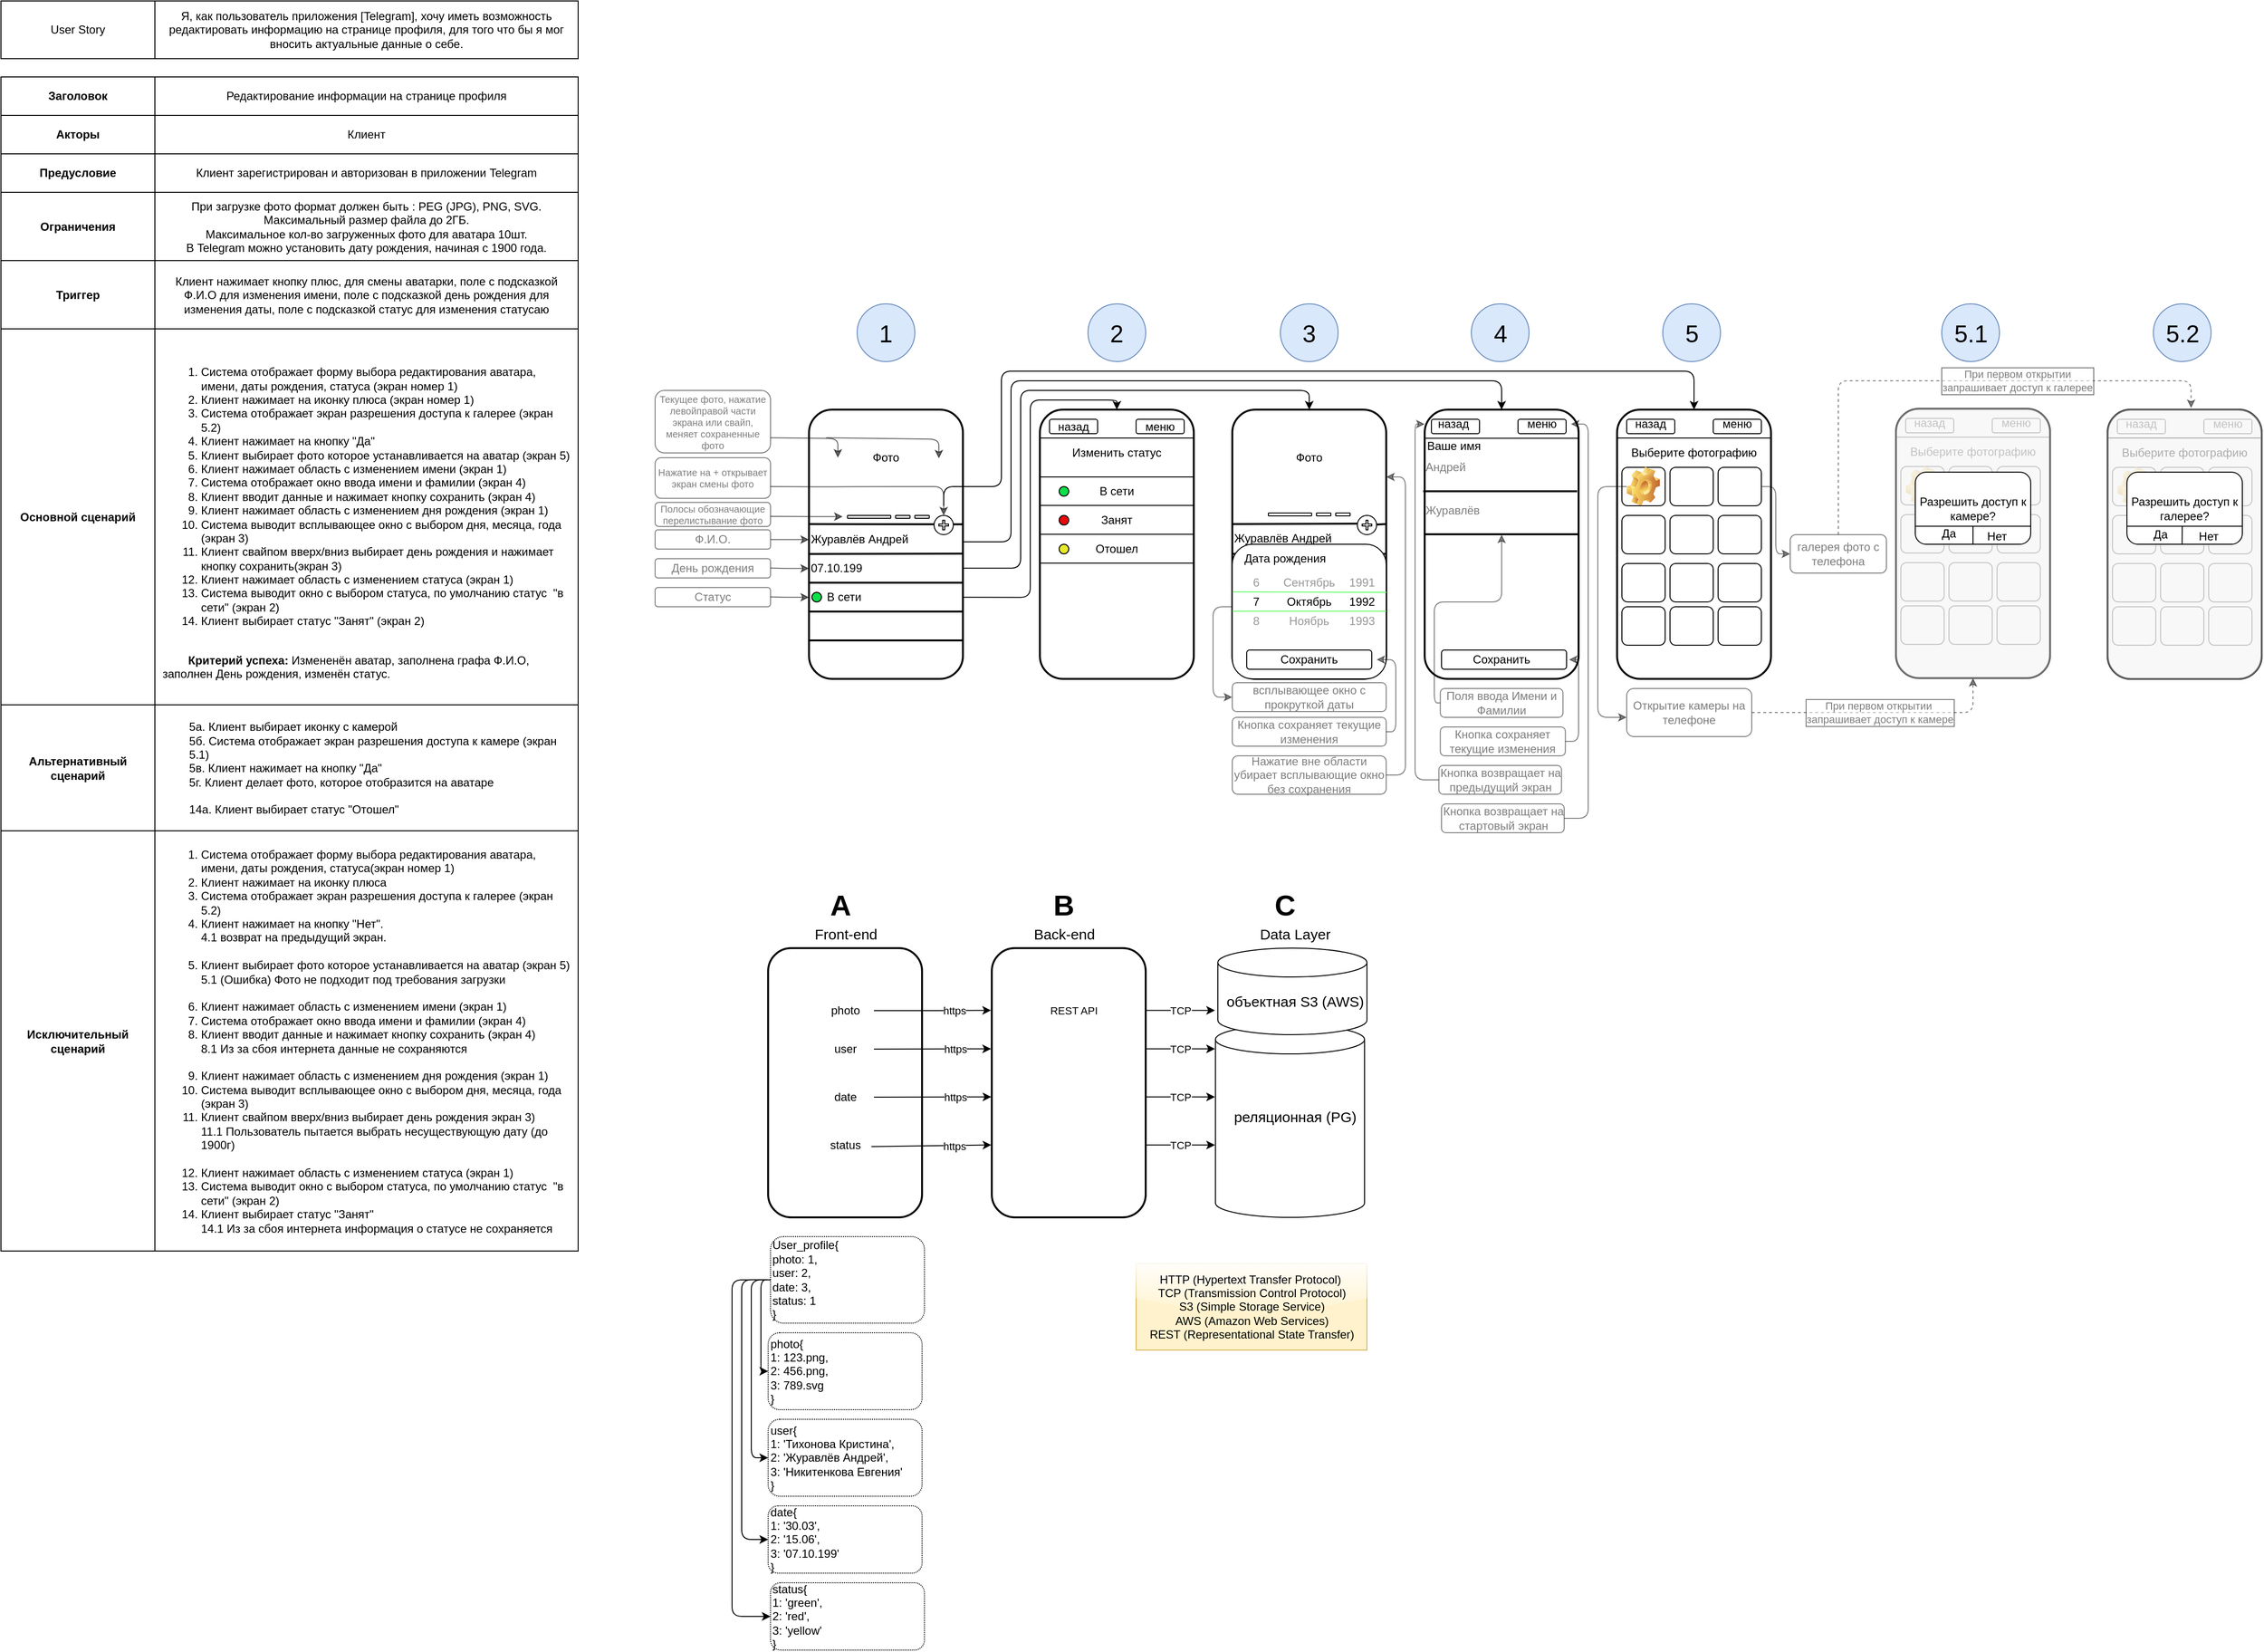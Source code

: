 <mxfile version="24.8.3">
  <diagram id="Lje6DMlNvCupY5ZtMcvR" name="Страница — 8">
    <mxGraphModel dx="3212" dy="2767" grid="1" gridSize="10" guides="1" tooltips="1" connect="1" arrows="1" fold="1" page="1" pageScale="1" pageWidth="827" pageHeight="1169" math="0" shadow="0">
      <root>
        <mxCell id="0" />
        <mxCell id="1" parent="0" />
        <mxCell id="_e1KJcdVBe9hk6158_lA-1" value="" style="rounded=1;whiteSpace=wrap;html=1;strokeWidth=2;" parent="1" vertex="1">
          <mxGeometry x="40" y="80" width="160" height="280" as="geometry" />
        </mxCell>
        <mxCell id="_e1KJcdVBe9hk6158_lA-2" value="" style="rounded=1;whiteSpace=wrap;html=1;strokeWidth=2;" parent="1" vertex="1">
          <mxGeometry x="280" y="80" width="160" height="280" as="geometry" />
        </mxCell>
        <mxCell id="_e1KJcdVBe9hk6158_lA-3" value="" style="rounded=1;whiteSpace=wrap;html=1;strokeWidth=2;" parent="1" vertex="1">
          <mxGeometry x="480" y="80" width="160" height="280" as="geometry" />
        </mxCell>
        <mxCell id="_e1KJcdVBe9hk6158_lA-4" value="" style="rounded=1;whiteSpace=wrap;html=1;strokeWidth=2;" parent="1" vertex="1">
          <mxGeometry x="880" y="80" width="160" height="280" as="geometry" />
        </mxCell>
        <mxCell id="_e1KJcdVBe9hk6158_lA-5" value="" style="rounded=1;whiteSpace=wrap;html=1;strokeWidth=2;" parent="1" vertex="1">
          <mxGeometry x="680" y="80" width="160" height="280" as="geometry" />
        </mxCell>
        <mxCell id="VMyGJgccFkj8SDo7wibG-3" value="" style="endArrow=none;html=1;rounded=1;entryX=0.999;entryY=0.426;entryDx=0;entryDy=0;entryPerimeter=0;strokeWidth=2;" parent="1" target="_e1KJcdVBe9hk6158_lA-1" edge="1">
          <mxGeometry width="50" height="50" relative="1" as="geometry">
            <mxPoint x="40" y="199" as="sourcePoint" />
            <mxPoint x="230" y="180" as="targetPoint" />
          </mxGeometry>
        </mxCell>
        <mxCell id="VMyGJgccFkj8SDo7wibG-4" value="" style="ellipse;whiteSpace=wrap;html=1;rounded=1;" parent="1" vertex="1">
          <mxGeometry x="170" y="190" width="20" height="20" as="geometry" />
        </mxCell>
        <mxCell id="VMyGJgccFkj8SDo7wibG-6" value="" style="endArrow=none;html=1;rounded=1;strokeWidth=2;entryX=1.001;entryY=0.535;entryDx=0;entryDy=0;exitX=0.001;exitY=0.536;exitDx=0;exitDy=0;entryPerimeter=0;exitPerimeter=0;" parent="1" source="_e1KJcdVBe9hk6158_lA-1" target="_e1KJcdVBe9hk6158_lA-1" edge="1">
          <mxGeometry width="50" height="50" relative="1" as="geometry">
            <mxPoint x="40" y="260" as="sourcePoint" />
            <mxPoint x="90" y="210" as="targetPoint" />
          </mxGeometry>
        </mxCell>
        <mxCell id="VMyGJgccFkj8SDo7wibG-7" value="" style="endArrow=none;html=1;rounded=1;strokeWidth=2;entryX=1.001;entryY=0.535;entryDx=0;entryDy=0;exitX=0.001;exitY=0.536;exitDx=0;exitDy=0;entryPerimeter=0;exitPerimeter=0;" parent="1" edge="1">
          <mxGeometry width="50" height="50" relative="1" as="geometry">
            <mxPoint x="40" y="260" as="sourcePoint" />
            <mxPoint x="200" y="260" as="targetPoint" />
          </mxGeometry>
        </mxCell>
        <mxCell id="VMyGJgccFkj8SDo7wibG-8" value="" style="endArrow=none;html=1;rounded=1;strokeWidth=2;entryX=1;entryY=0.75;entryDx=0;entryDy=0;exitX=0.001;exitY=0.536;exitDx=0;exitDy=0;exitPerimeter=0;" parent="1" target="_e1KJcdVBe9hk6158_lA-1" edge="1">
          <mxGeometry width="50" height="50" relative="1" as="geometry">
            <mxPoint x="40" y="290" as="sourcePoint" />
            <mxPoint x="200" y="290" as="targetPoint" />
          </mxGeometry>
        </mxCell>
        <mxCell id="VMyGJgccFkj8SDo7wibG-10" value="Ф.И.О." style="text;html=1;align=center;verticalAlign=middle;whiteSpace=wrap;rounded=1;opacity=50;shadow=0;glass=0;imageAspect=1;fillColor=none;fillStyle=auto;strokeColor=default;labelBackgroundColor=none;fontSize=12;textOpacity=50;strokeWidth=1;" parent="1" vertex="1">
          <mxGeometry x="-120" y="205" width="120" height="20" as="geometry" />
        </mxCell>
        <mxCell id="VMyGJgccFkj8SDo7wibG-11" value="День рождения" style="text;html=1;align=center;verticalAlign=middle;whiteSpace=wrap;rounded=1;opacity=50;shadow=0;glass=0;imageAspect=1;fillColor=none;fillStyle=auto;strokeColor=default;labelBackgroundColor=none;fontSize=12;textOpacity=50;strokeWidth=1;" parent="1" vertex="1">
          <mxGeometry x="-120" y="235" width="120" height="20" as="geometry" />
        </mxCell>
        <mxCell id="VMyGJgccFkj8SDo7wibG-12" value="Статус" style="text;html=1;align=center;verticalAlign=middle;whiteSpace=wrap;rounded=1;opacity=50;shadow=0;glass=0;imageAspect=1;fillColor=none;fillStyle=auto;strokeColor=default;labelBackgroundColor=none;fontSize=12;textOpacity=50;strokeWidth=1;" parent="1" vertex="1">
          <mxGeometry x="-120" y="265" width="120" height="20" as="geometry" />
        </mxCell>
        <mxCell id="VMyGJgccFkj8SDo7wibG-13" value="" style="endArrow=none;html=1;rounded=1;strokeWidth=2;entryX=1;entryY=0.75;entryDx=0;entryDy=0;exitX=0.001;exitY=0.536;exitDx=0;exitDy=0;exitPerimeter=0;" parent="1" edge="1">
          <mxGeometry width="50" height="50" relative="1" as="geometry">
            <mxPoint x="40" y="320" as="sourcePoint" />
            <mxPoint x="200" y="320" as="targetPoint" />
          </mxGeometry>
        </mxCell>
        <mxCell id="VMyGJgccFkj8SDo7wibG-18" value="Фото" style="text;html=1;align=center;verticalAlign=middle;whiteSpace=wrap;rounded=1;" parent="1" vertex="1">
          <mxGeometry x="40" y="110" width="160" height="40" as="geometry" />
        </mxCell>
        <mxCell id="VMyGJgccFkj8SDo7wibG-19" value="" style="shape=cross;whiteSpace=wrap;html=1;rounded=1;" parent="1" vertex="1">
          <mxGeometry x="175" y="195" width="10" height="10" as="geometry" />
        </mxCell>
        <mxCell id="VMyGJgccFkj8SDo7wibG-20" value="" style="endArrow=classic;html=1;rounded=1;exitX=0.998;exitY=0.697;exitDx=0;exitDy=0;exitPerimeter=0;entryX=0.5;entryY=0;entryDx=0;entryDy=0;edgeStyle=orthogonalEdgeStyle;" parent="1" source="_e1KJcdVBe9hk6158_lA-1" target="_e1KJcdVBe9hk6158_lA-2" edge="1">
          <mxGeometry width="50" height="50" relative="1" as="geometry">
            <mxPoint x="230" y="280" as="sourcePoint" />
            <mxPoint x="280" y="230" as="targetPoint" />
            <Array as="points">
              <mxPoint x="270" y="275" />
              <mxPoint x="270" y="70" />
              <mxPoint x="360" y="70" />
            </Array>
          </mxGeometry>
        </mxCell>
        <mxCell id="VMyGJgccFkj8SDo7wibG-21" value="" style="endArrow=classic;html=1;rounded=1;exitX=1.003;exitY=0.589;exitDx=0;exitDy=0;exitPerimeter=0;entryX=0.5;entryY=0;entryDx=0;entryDy=0;edgeStyle=orthogonalEdgeStyle;" parent="1" source="_e1KJcdVBe9hk6158_lA-1" target="_e1KJcdVBe9hk6158_lA-3" edge="1">
          <mxGeometry width="50" height="50" relative="1" as="geometry">
            <mxPoint x="340" y="260" as="sourcePoint" />
            <mxPoint x="390" y="210" as="targetPoint" />
            <Array as="points">
              <mxPoint x="260" y="245" />
              <mxPoint x="260" y="60" />
              <mxPoint x="560" y="60" />
            </Array>
          </mxGeometry>
        </mxCell>
        <mxCell id="VMyGJgccFkj8SDo7wibG-22" value="" style="endArrow=classic;html=1;rounded=1;edgeStyle=orthogonalEdgeStyle;exitX=1.003;exitY=0.491;exitDx=0;exitDy=0;exitPerimeter=0;" parent="1" source="_e1KJcdVBe9hk6158_lA-1" edge="1">
          <mxGeometry width="50" height="50" relative="1" as="geometry">
            <mxPoint x="200" y="210" as="sourcePoint" />
            <mxPoint x="760" y="80" as="targetPoint" />
            <Array as="points">
              <mxPoint x="250" y="218" />
              <mxPoint x="250" y="50" />
              <mxPoint x="760" y="50" />
            </Array>
          </mxGeometry>
        </mxCell>
        <mxCell id="VMyGJgccFkj8SDo7wibG-23" value="" style="endArrow=classic;html=1;rounded=1;entryX=0.5;entryY=0;entryDx=0;entryDy=0;edgeStyle=orthogonalEdgeStyle;" parent="1" target="_e1KJcdVBe9hk6158_lA-4" edge="1">
          <mxGeometry width="50" height="50" relative="1" as="geometry">
            <mxPoint x="180" y="180" as="sourcePoint" />
            <mxPoint x="590" y="160" as="targetPoint" />
            <Array as="points">
              <mxPoint x="180" y="160" />
              <mxPoint x="240" y="160" />
              <mxPoint x="240" y="40" />
              <mxPoint x="960" y="40" />
            </Array>
          </mxGeometry>
        </mxCell>
        <mxCell id="VMyGJgccFkj8SDo7wibG-24" value="" style="endArrow=none;html=1;rounded=1;strokeWidth=2;entryX=1.001;entryY=0.535;entryDx=0;entryDy=0;exitX=0.001;exitY=0.536;exitDx=0;exitDy=0;entryPerimeter=0;exitPerimeter=0;" parent="1" edge="1">
          <mxGeometry width="50" height="50" relative="1" as="geometry">
            <mxPoint x="678.5" y="164.84" as="sourcePoint" />
            <mxPoint x="838.5" y="164.84" as="targetPoint" />
          </mxGeometry>
        </mxCell>
        <mxCell id="VMyGJgccFkj8SDo7wibG-25" value="" style="endArrow=none;html=1;rounded=1;strokeWidth=1;entryX=1.001;entryY=0.535;entryDx=0;entryDy=0;exitX=0.001;exitY=0.536;exitDx=0;exitDy=0;entryPerimeter=0;exitPerimeter=0;" parent="1" edge="1">
          <mxGeometry width="50" height="50" relative="1" as="geometry">
            <mxPoint x="680" y="109.74" as="sourcePoint" />
            <mxPoint x="840" y="109.74" as="targetPoint" />
          </mxGeometry>
        </mxCell>
        <mxCell id="VMyGJgccFkj8SDo7wibG-26" value="" style="endArrow=none;html=1;rounded=1;strokeWidth=1;entryX=1.001;entryY=0.535;entryDx=0;entryDy=0;exitX=0.001;exitY=0.536;exitDx=0;exitDy=0;entryPerimeter=0;exitPerimeter=0;" parent="1" edge="1">
          <mxGeometry width="50" height="50" relative="1" as="geometry">
            <mxPoint x="880" y="109.5" as="sourcePoint" />
            <mxPoint x="1040" y="109.5" as="targetPoint" />
          </mxGeometry>
        </mxCell>
        <mxCell id="VMyGJgccFkj8SDo7wibG-28" value="" style="endArrow=none;html=1;rounded=1;strokeWidth=1;entryX=1.001;entryY=0.535;entryDx=0;entryDy=0;exitX=0.001;exitY=0.536;exitDx=0;exitDy=0;entryPerimeter=0;exitPerimeter=0;" parent="1" edge="1">
          <mxGeometry width="50" height="50" relative="1" as="geometry">
            <mxPoint x="280" y="109.5" as="sourcePoint" />
            <mxPoint x="440" y="109.5" as="targetPoint" />
          </mxGeometry>
        </mxCell>
        <mxCell id="thvyQx_tScQWish0BXyK-1" value="" style="rounded=1;whiteSpace=wrap;html=1;" parent="1" vertex="1">
          <mxGeometry x="290" y="90" width="50" height="15" as="geometry" />
        </mxCell>
        <mxCell id="thvyQx_tScQWish0BXyK-2" value="назад" style="text;html=1;align=center;verticalAlign=middle;whiteSpace=wrap;rounded=1;" parent="1" vertex="1">
          <mxGeometry x="285" y="82.5" width="60" height="30" as="geometry" />
        </mxCell>
        <mxCell id="thvyQx_tScQWish0BXyK-5" value="" style="rounded=1;whiteSpace=wrap;html=1;" parent="1" vertex="1">
          <mxGeometry x="380" y="90" width="50" height="15" as="geometry" />
        </mxCell>
        <mxCell id="thvyQx_tScQWish0BXyK-8" value="" style="rounded=1;whiteSpace=wrap;html=1;" parent="1" vertex="1">
          <mxGeometry x="687" y="90" width="50" height="15" as="geometry" />
        </mxCell>
        <mxCell id="thvyQx_tScQWish0BXyK-9" value="" style="rounded=1;whiteSpace=wrap;html=1;" parent="1" vertex="1">
          <mxGeometry x="777" y="90" width="50" height="15" as="geometry" />
        </mxCell>
        <mxCell id="thvyQx_tScQWish0BXyK-10" value="" style="rounded=1;whiteSpace=wrap;html=1;" parent="1" vertex="1">
          <mxGeometry x="890" y="90" width="50" height="15" as="geometry" />
        </mxCell>
        <mxCell id="thvyQx_tScQWish0BXyK-11" value="" style="rounded=1;whiteSpace=wrap;html=1;" parent="1" vertex="1">
          <mxGeometry x="980" y="90" width="50" height="15" as="geometry" />
        </mxCell>
        <mxCell id="thvyQx_tScQWish0BXyK-12" value="назад" style="text;html=1;align=center;verticalAlign=middle;whiteSpace=wrap;rounded=1;" parent="1" vertex="1">
          <mxGeometry x="680" y="80" width="60" height="30" as="geometry" />
        </mxCell>
        <mxCell id="thvyQx_tScQWish0BXyK-13" value="назад" style="text;html=1;align=center;verticalAlign=middle;whiteSpace=wrap;rounded=1;" parent="1" vertex="1">
          <mxGeometry x="885" y="80" width="60" height="30" as="geometry" />
        </mxCell>
        <mxCell id="thvyQx_tScQWish0BXyK-15" value="меню" style="text;html=1;align=center;verticalAlign=middle;whiteSpace=wrap;rounded=1;" parent="1" vertex="1">
          <mxGeometry x="375" y="82.5" width="60" height="30" as="geometry" />
        </mxCell>
        <mxCell id="thvyQx_tScQWish0BXyK-17" value="меню" style="text;html=1;align=center;verticalAlign=middle;whiteSpace=wrap;rounded=1;" parent="1" vertex="1">
          <mxGeometry x="772" y="80" width="60" height="30" as="geometry" />
        </mxCell>
        <mxCell id="thvyQx_tScQWish0BXyK-18" value="меню" style="text;html=1;align=center;verticalAlign=middle;whiteSpace=wrap;rounded=1;" parent="1" vertex="1">
          <mxGeometry x="975" y="80" width="60" height="30" as="geometry" />
        </mxCell>
        <mxCell id="thvyQx_tScQWish0BXyK-20" value="Андрей" style="text;html=1;align=left;verticalAlign=middle;whiteSpace=wrap;rounded=1;textOpacity=50;" parent="1" vertex="1">
          <mxGeometry x="678.5" y="120" width="160" height="40" as="geometry" />
        </mxCell>
        <mxCell id="thvyQx_tScQWish0BXyK-21" value="" style="endArrow=none;html=1;rounded=1;entryX=0.999;entryY=0.426;entryDx=0;entryDy=0;entryPerimeter=0;strokeWidth=2;" parent="1" source="thvyQx_tScQWish0BXyK-31" edge="1">
          <mxGeometry width="50" height="50" relative="1" as="geometry">
            <mxPoint x="480" y="199" as="sourcePoint" />
            <mxPoint x="640" y="199" as="targetPoint" />
          </mxGeometry>
        </mxCell>
        <mxCell id="thvyQx_tScQWish0BXyK-22" value="" style="endArrow=none;html=1;rounded=1;strokeWidth=2;entryX=1.001;entryY=0.535;entryDx=0;entryDy=0;exitX=0.001;exitY=0.536;exitDx=0;exitDy=0;entryPerimeter=0;exitPerimeter=0;" parent="1" edge="1">
          <mxGeometry width="50" height="50" relative="1" as="geometry">
            <mxPoint x="480" y="230" as="sourcePoint" />
            <mxPoint x="640" y="230" as="targetPoint" />
          </mxGeometry>
        </mxCell>
        <mxCell id="thvyQx_tScQWish0BXyK-23" value="" style="endArrow=none;html=1;rounded=1;strokeWidth=2;entryX=1.001;entryY=0.535;entryDx=0;entryDy=0;exitX=0.001;exitY=0.536;exitDx=0;exitDy=0;entryPerimeter=0;exitPerimeter=0;" parent="1" edge="1">
          <mxGeometry width="50" height="50" relative="1" as="geometry">
            <mxPoint x="480" y="260" as="sourcePoint" />
            <mxPoint x="640" y="260" as="targetPoint" />
          </mxGeometry>
        </mxCell>
        <mxCell id="thvyQx_tScQWish0BXyK-24" value="" style="endArrow=none;html=1;rounded=1;strokeWidth=2;entryX=1;entryY=0.75;entryDx=0;entryDy=0;exitX=0.001;exitY=0.536;exitDx=0;exitDy=0;exitPerimeter=0;" parent="1" edge="1">
          <mxGeometry width="50" height="50" relative="1" as="geometry">
            <mxPoint x="480" y="290" as="sourcePoint" />
            <mxPoint x="640" y="290" as="targetPoint" />
          </mxGeometry>
        </mxCell>
        <mxCell id="thvyQx_tScQWish0BXyK-26" value="Возраст" style="text;html=1;align=center;verticalAlign=middle;whiteSpace=wrap;rounded=1;" parent="1" vertex="1">
          <mxGeometry x="480" y="230" width="100" height="30" as="geometry" />
        </mxCell>
        <mxCell id="thvyQx_tScQWish0BXyK-27" value="Статус" style="text;html=1;align=center;verticalAlign=middle;whiteSpace=wrap;rounded=1;" parent="1" vertex="1">
          <mxGeometry x="480" y="260" width="100" height="30" as="geometry" />
        </mxCell>
        <mxCell id="thvyQx_tScQWish0BXyK-28" value="" style="endArrow=none;html=1;rounded=1;strokeWidth=2;entryX=1;entryY=0.75;entryDx=0;entryDy=0;exitX=0.001;exitY=0.536;exitDx=0;exitDy=0;exitPerimeter=0;" parent="1" edge="1">
          <mxGeometry width="50" height="50" relative="1" as="geometry">
            <mxPoint x="480" y="320" as="sourcePoint" />
            <mxPoint x="640" y="320" as="targetPoint" />
          </mxGeometry>
        </mxCell>
        <mxCell id="thvyQx_tScQWish0BXyK-29" value="Фото" style="text;html=1;align=center;verticalAlign=middle;whiteSpace=wrap;rounded=1;" parent="1" vertex="1">
          <mxGeometry x="480" y="110" width="160" height="40" as="geometry" />
        </mxCell>
        <mxCell id="thvyQx_tScQWish0BXyK-33" value="" style="endArrow=none;html=1;rounded=1;entryX=0.999;entryY=0.426;entryDx=0;entryDy=0;entryPerimeter=0;strokeWidth=2;" parent="1" target="thvyQx_tScQWish0BXyK-31" edge="1">
          <mxGeometry width="50" height="50" relative="1" as="geometry">
            <mxPoint x="480" y="199" as="sourcePoint" />
            <mxPoint x="640" y="199" as="targetPoint" />
          </mxGeometry>
        </mxCell>
        <mxCell id="thvyQx_tScQWish0BXyK-31" value="" style="ellipse;whiteSpace=wrap;html=1;rounded=1;" parent="1" vertex="1">
          <mxGeometry x="610" y="190" width="20" height="20" as="geometry" />
        </mxCell>
        <mxCell id="thvyQx_tScQWish0BXyK-38" value="" style="shape=cross;whiteSpace=wrap;html=1;rounded=1;" parent="1" vertex="1">
          <mxGeometry x="615" y="195" width="10" height="10" as="geometry" />
        </mxCell>
        <mxCell id="thvyQx_tScQWish0BXyK-39" value="" style="rounded=1;whiteSpace=wrap;html=1;" parent="1" vertex="1">
          <mxGeometry x="480" y="220" width="160" height="140" as="geometry" />
        </mxCell>
        <mxCell id="thvyQx_tScQWish0BXyK-40" value="Дата рождения" style="text;html=1;align=center;verticalAlign=middle;whiteSpace=wrap;rounded=1;" parent="1" vertex="1">
          <mxGeometry x="480" y="220" width="110" height="30" as="geometry" />
        </mxCell>
        <mxCell id="thvyQx_tScQWish0BXyK-41" value="" style="endArrow=none;html=1;rounded=1;entryX=1.002;entryY=0.357;entryDx=0;entryDy=0;entryPerimeter=0;exitX=0.002;exitY=0.354;exitDx=0;exitDy=0;exitPerimeter=0;strokeColor=#66FF66;" parent="1" source="thvyQx_tScQWish0BXyK-39" target="thvyQx_tScQWish0BXyK-39" edge="1">
          <mxGeometry width="50" height="50" relative="1" as="geometry">
            <mxPoint x="360" y="180" as="sourcePoint" />
            <mxPoint x="410" y="130" as="targetPoint" />
          </mxGeometry>
        </mxCell>
        <mxCell id="thvyQx_tScQWish0BXyK-43" value="" style="endArrow=none;html=1;rounded=1;entryX=1.002;entryY=0.357;entryDx=0;entryDy=0;entryPerimeter=0;exitX=0.002;exitY=0.354;exitDx=0;exitDy=0;exitPerimeter=0;strokeColor=#66FF66;" parent="1" edge="1">
          <mxGeometry width="50" height="50" relative="1" as="geometry">
            <mxPoint x="480" y="289.66" as="sourcePoint" />
            <mxPoint x="640" y="289.66" as="targetPoint" />
          </mxGeometry>
        </mxCell>
        <mxCell id="thvyQx_tScQWish0BXyK-44" value="" style="rounded=1;whiteSpace=wrap;html=1;" parent="1" vertex="1">
          <mxGeometry x="495" y="330" width="130" height="20" as="geometry" />
        </mxCell>
        <mxCell id="thvyQx_tScQWish0BXyK-45" value="Сохранить" style="text;html=1;align=center;verticalAlign=middle;whiteSpace=wrap;rounded=1;" parent="1" vertex="1">
          <mxGeometry x="490" y="325" width="140" height="30" as="geometry" />
        </mxCell>
        <mxCell id="thvyQx_tScQWish0BXyK-46" value="7" style="text;html=1;align=center;verticalAlign=middle;whiteSpace=wrap;rounded=1;" parent="1" vertex="1">
          <mxGeometry x="480" y="270" width="50" height="20" as="geometry" />
        </mxCell>
        <mxCell id="thvyQx_tScQWish0BXyK-47" value="1992&lt;span style=&quot;color: rgba(0, 0, 0, 0); font-family: monospace; font-size: 0px; text-align: start; text-wrap: nowrap;&quot;&gt;%3CmxGraphModel%3E%3Croot%3E%3CmxCell%20id%3D%220%22%2F%3E%3CmxCell%20id%3D%221%22%20parent%3D%220%22%2F%3E%3CmxCell%20id%3D%222%22%20value%3D%227%22%20style%3D%22text%3Bhtml%3D1%3Balign%3Dcenter%3BverticalAlign%3Dmiddle%3BwhiteSpace%3Dwrap%3Brounded%3D0%3B%22%20vertex%3D%221%22%20parent%3D%221%22%3E%3CmxGeometry%20x%3D%22480%22%20y%3D%22270%22%20width%3D%2250%22%20height%3D%2220%22%20as%3D%22geometry%22%2F%3E%3C%2FmxCell%3E%3C%2Froot%3E%3C%2FmxGraphModel%3E&lt;/span&gt;" style="text;html=1;align=center;verticalAlign=middle;whiteSpace=wrap;rounded=1;" parent="1" vertex="1">
          <mxGeometry x="590" y="270" width="50" height="20" as="geometry" />
        </mxCell>
        <mxCell id="thvyQx_tScQWish0BXyK-48" value="Октябрь" style="text;html=1;align=center;verticalAlign=middle;whiteSpace=wrap;rounded=1;" parent="1" vertex="1">
          <mxGeometry x="535" y="270" width="50" height="20" as="geometry" />
        </mxCell>
        <mxCell id="thvyQx_tScQWish0BXyK-49" value="Выберите фотографию" style="text;html=1;align=center;verticalAlign=middle;whiteSpace=wrap;rounded=1;" parent="1" vertex="1">
          <mxGeometry x="880" y="110" width="160" height="30" as="geometry" />
        </mxCell>
        <mxCell id="thvyQx_tScQWish0BXyK-51" value="" style="rounded=1;whiteSpace=wrap;html=1;" parent="1" vertex="1">
          <mxGeometry x="935" y="140" width="45" height="40" as="geometry" />
        </mxCell>
        <mxCell id="thvyQx_tScQWish0BXyK-52" value="" style="rounded=1;whiteSpace=wrap;html=1;" parent="1" vertex="1">
          <mxGeometry x="985" y="140" width="45" height="40" as="geometry" />
        </mxCell>
        <mxCell id="thvyQx_tScQWish0BXyK-53" value="" style="rounded=1;whiteSpace=wrap;html=1;" parent="1" vertex="1">
          <mxGeometry x="885" y="190" width="45" height="40" as="geometry" />
        </mxCell>
        <mxCell id="thvyQx_tScQWish0BXyK-54" value="" style="rounded=1;whiteSpace=wrap;html=1;" parent="1" vertex="1">
          <mxGeometry x="935" y="190" width="45" height="40" as="geometry" />
        </mxCell>
        <mxCell id="thvyQx_tScQWish0BXyK-55" value="" style="rounded=1;whiteSpace=wrap;html=1;" parent="1" vertex="1">
          <mxGeometry x="985" y="190" width="45" height="40" as="geometry" />
        </mxCell>
        <mxCell id="thvyQx_tScQWish0BXyK-56" value="" style="rounded=1;whiteSpace=wrap;html=1;" parent="1" vertex="1">
          <mxGeometry x="885" y="240" width="45" height="40" as="geometry" />
        </mxCell>
        <mxCell id="thvyQx_tScQWish0BXyK-57" value="" style="rounded=1;whiteSpace=wrap;html=1;" parent="1" vertex="1">
          <mxGeometry x="935" y="240" width="45" height="40" as="geometry" />
        </mxCell>
        <mxCell id="thvyQx_tScQWish0BXyK-58" value="" style="rounded=1;whiteSpace=wrap;html=1;" parent="1" vertex="1">
          <mxGeometry x="985" y="240" width="45" height="40" as="geometry" />
        </mxCell>
        <mxCell id="thvyQx_tScQWish0BXyK-59" value="" style="rounded=1;whiteSpace=wrap;html=1;" parent="1" vertex="1">
          <mxGeometry x="885" y="285" width="45" height="40" as="geometry" />
        </mxCell>
        <mxCell id="thvyQx_tScQWish0BXyK-60" value="" style="rounded=1;whiteSpace=wrap;html=1;" parent="1" vertex="1">
          <mxGeometry x="935" y="285" width="45" height="40" as="geometry" />
        </mxCell>
        <mxCell id="thvyQx_tScQWish0BXyK-61" value="" style="rounded=1;whiteSpace=wrap;html=1;" parent="1" vertex="1">
          <mxGeometry x="985" y="285" width="45" height="40" as="geometry" />
        </mxCell>
        <mxCell id="thvyQx_tScQWish0BXyK-65" style="edgeStyle=orthogonalEdgeStyle;rounded=1;orthogonalLoop=1;jettySize=auto;html=1;exitX=0.5;exitY=1;exitDx=0;exitDy=0;" parent="1" edge="1">
          <mxGeometry relative="1" as="geometry">
            <mxPoint x="957.5" y="360" as="sourcePoint" />
            <mxPoint x="957.5" y="360" as="targetPoint" />
          </mxGeometry>
        </mxCell>
        <mxCell id="thvyQx_tScQWish0BXyK-68" value="Изменить статус" style="text;html=1;align=center;verticalAlign=middle;whiteSpace=wrap;rounded=1;" parent="1" vertex="1">
          <mxGeometry x="280" y="110" width="160" height="30" as="geometry" />
        </mxCell>
        <mxCell id="thvyQx_tScQWish0BXyK-69" value="" style="endArrow=none;html=1;rounded=1;strokeWidth=1;entryX=1.001;entryY=0.535;entryDx=0;entryDy=0;exitX=0.001;exitY=0.536;exitDx=0;exitDy=0;entryPerimeter=0;exitPerimeter=0;" parent="1" edge="1">
          <mxGeometry width="50" height="50" relative="1" as="geometry">
            <mxPoint x="280" y="150.0" as="sourcePoint" />
            <mxPoint x="440" y="150.0" as="targetPoint" />
          </mxGeometry>
        </mxCell>
        <mxCell id="thvyQx_tScQWish0BXyK-70" value="" style="endArrow=none;html=1;rounded=1;strokeWidth=1;entryX=1.001;entryY=0.535;entryDx=0;entryDy=0;exitX=0.001;exitY=0.536;exitDx=0;exitDy=0;entryPerimeter=0;exitPerimeter=0;" parent="1" edge="1">
          <mxGeometry width="50" height="50" relative="1" as="geometry">
            <mxPoint x="280" y="179.62" as="sourcePoint" />
            <mxPoint x="440" y="179.62" as="targetPoint" />
          </mxGeometry>
        </mxCell>
        <mxCell id="thvyQx_tScQWish0BXyK-71" value="" style="endArrow=none;html=1;rounded=1;strokeWidth=1;entryX=1.001;entryY=0.535;entryDx=0;entryDy=0;exitX=0.001;exitY=0.536;exitDx=0;exitDy=0;entryPerimeter=0;exitPerimeter=0;" parent="1" edge="1">
          <mxGeometry width="50" height="50" relative="1" as="geometry">
            <mxPoint x="280" y="209.62" as="sourcePoint" />
            <mxPoint x="440" y="209.62" as="targetPoint" />
          </mxGeometry>
        </mxCell>
        <mxCell id="thvyQx_tScQWish0BXyK-72" value="" style="endArrow=none;html=1;rounded=1;strokeWidth=1;entryX=1.001;entryY=0.535;entryDx=0;entryDy=0;exitX=0.001;exitY=0.536;exitDx=0;exitDy=0;entryPerimeter=0;exitPerimeter=0;" parent="1" edge="1">
          <mxGeometry width="50" height="50" relative="1" as="geometry">
            <mxPoint x="280" y="239.62" as="sourcePoint" />
            <mxPoint x="440" y="239.62" as="targetPoint" />
          </mxGeometry>
        </mxCell>
        <mxCell id="thvyQx_tScQWish0BXyK-74" value="В сети" style="text;html=1;align=center;verticalAlign=middle;whiteSpace=wrap;rounded=1;" parent="1" vertex="1">
          <mxGeometry x="280" y="150" width="160" height="30" as="geometry" />
        </mxCell>
        <mxCell id="thvyQx_tScQWish0BXyK-75" value="Занят" style="text;html=1;align=center;verticalAlign=middle;whiteSpace=wrap;rounded=1;" parent="1" vertex="1">
          <mxGeometry x="280" y="180" width="160" height="30" as="geometry" />
        </mxCell>
        <mxCell id="thvyQx_tScQWish0BXyK-76" value="Отошел" style="text;html=1;align=center;verticalAlign=middle;whiteSpace=wrap;rounded=1;" parent="1" vertex="1">
          <mxGeometry x="280" y="210" width="160" height="30" as="geometry" />
        </mxCell>
        <mxCell id="thvyQx_tScQWish0BXyK-77" value="" style="ellipse;whiteSpace=wrap;html=1;aspect=fixed;fillColor=#0be04b;rounded=1;" parent="1" vertex="1">
          <mxGeometry x="300" y="160" width="10" height="10" as="geometry" />
        </mxCell>
        <mxCell id="thvyQx_tScQWish0BXyK-78" value="" style="ellipse;whiteSpace=wrap;html=1;aspect=fixed;fillColor=#e50b0b;rounded=1;" parent="1" vertex="1">
          <mxGeometry x="300" y="190" width="10" height="10" as="geometry" />
        </mxCell>
        <mxCell id="thvyQx_tScQWish0BXyK-79" value="" style="ellipse;whiteSpace=wrap;html=1;aspect=fixed;fillColor=#e7ea2a;rounded=1;" parent="1" vertex="1">
          <mxGeometry x="300" y="220" width="10" height="10" as="geometry" />
        </mxCell>
        <mxCell id="RjUXodaIBKGJmNk2L-q7-1" value="всплывающее окно с прокруткой даты" style="text;html=1;align=center;verticalAlign=middle;whiteSpace=wrap;rounded=1;opacity=50;textOpacity=50;strokeColor=default;" parent="1" vertex="1">
          <mxGeometry x="480" y="364" width="160" height="30" as="geometry" />
        </mxCell>
        <mxCell id="RjUXodaIBKGJmNk2L-q7-2" value="" style="endArrow=classic;html=1;rounded=1;exitX=0;exitY=1;exitDx=0;exitDy=0;edgeStyle=orthogonalEdgeStyle;opacity=50;textOpacity=50;entryX=0;entryY=0.5;entryDx=0;entryDy=0;" parent="1" target="RjUXodaIBKGJmNk2L-q7-1" edge="1">
          <mxGeometry width="50" height="50" relative="1" as="geometry">
            <mxPoint x="480" y="285" as="sourcePoint" />
            <mxPoint x="460" y="380" as="targetPoint" />
            <Array as="points">
              <mxPoint x="460" y="285" />
              <mxPoint x="460" y="379" />
            </Array>
          </mxGeometry>
        </mxCell>
        <mxCell id="thvyQx_tScQWish0BXyK-50" value="" style="rounded=1;whiteSpace=wrap;html=1;" parent="1" vertex="1">
          <mxGeometry x="885" y="140" width="45" height="40" as="geometry" />
        </mxCell>
        <mxCell id="RjUXodaIBKGJmNk2L-q7-3" value="" style="endArrow=classic;html=1;rounded=1;edgeStyle=orthogonalEdgeStyle;opacity=50;textOpacity=50;" parent="1" edge="1">
          <mxGeometry width="50" height="50" relative="1" as="geometry">
            <mxPoint x="890" y="160" as="sourcePoint" />
            <mxPoint x="890" y="400" as="targetPoint" />
            <Array as="points">
              <mxPoint x="860" y="160" />
              <mxPoint x="860" y="400" />
            </Array>
          </mxGeometry>
        </mxCell>
        <mxCell id="RjUXodaIBKGJmNk2L-q7-4" value="" style="shape=image;html=1;verticalLabelPosition=bottom;verticalAlign=top;imageAspect=1;aspect=fixed;image=img/clipart/Gear_128x128.png;rounded=1;" parent="1" vertex="1">
          <mxGeometry x="890" y="139.5" width="34.52" height="40.5" as="geometry" />
        </mxCell>
        <mxCell id="RjUXodaIBKGJmNk2L-q7-5" value="Открытие камеры на телефоне" style="text;html=1;align=center;verticalAlign=middle;whiteSpace=wrap;rounded=1;opacity=50;textOpacity=50;strokeColor=default;" parent="1" vertex="1">
          <mxGeometry x="890" y="370" width="130" height="50" as="geometry" />
        </mxCell>
        <mxCell id="RjUXodaIBKGJmNk2L-q7-6" value="галерея фото с телефона" style="text;html=1;align=center;verticalAlign=middle;whiteSpace=wrap;rounded=1;opacity=50;textOpacity=50;strokeColor=default;" parent="1" vertex="1">
          <mxGeometry x="1060" y="210" width="100" height="40" as="geometry" />
        </mxCell>
        <mxCell id="RjUXodaIBKGJmNk2L-q7-8" value="" style="endArrow=classic;html=1;rounded=1;entryX=0;entryY=0.5;entryDx=0;entryDy=0;edgeStyle=orthogonalEdgeStyle;opacity=50;textOpacity=50;" parent="1" source="thvyQx_tScQWish0BXyK-52" target="RjUXodaIBKGJmNk2L-q7-6" edge="1">
          <mxGeometry width="50" height="50" relative="1" as="geometry">
            <mxPoint x="890" y="340" as="sourcePoint" />
            <mxPoint x="940" y="290" as="targetPoint" />
          </mxGeometry>
        </mxCell>
        <mxCell id="WTAjMdUkKz98z6A9vgUN-1" value="" style="endArrow=classic;html=1;rounded=1;exitX=1;exitY=0.656;exitDx=0;exitDy=0;entryX=0;entryY=0.5;entryDx=0;entryDy=0;exitPerimeter=0;textOpacity=50;opacity=60;" parent="1" edge="1">
          <mxGeometry width="50" height="50" relative="1" as="geometry">
            <mxPoint y="244.8" as="sourcePoint" />
            <mxPoint x="40" y="245.12" as="targetPoint" />
            <Array as="points">
              <mxPoint x="20" y="245.12" />
            </Array>
          </mxGeometry>
        </mxCell>
        <mxCell id="WTAjMdUkKz98z6A9vgUN-2" value="" style="endArrow=classic;html=1;rounded=1;exitX=1;exitY=0.656;exitDx=0;exitDy=0;entryX=0;entryY=0.5;entryDx=0;entryDy=0;exitPerimeter=0;textOpacity=50;opacity=60;" parent="1" edge="1">
          <mxGeometry width="50" height="50" relative="1" as="geometry">
            <mxPoint y="215.12" as="sourcePoint" />
            <mxPoint x="40" y="215.12" as="targetPoint" />
            <Array as="points">
              <mxPoint x="20" y="215.12" />
            </Array>
          </mxGeometry>
        </mxCell>
        <mxCell id="WTAjMdUkKz98z6A9vgUN-4" value="" style="endArrow=classic;html=1;rounded=1;exitX=1;exitY=0.656;exitDx=0;exitDy=0;entryX=0;entryY=0.5;entryDx=0;entryDy=0;exitPerimeter=0;textOpacity=50;opacity=60;" parent="1" edge="1">
          <mxGeometry width="50" height="50" relative="1" as="geometry">
            <mxPoint y="274.8" as="sourcePoint" />
            <mxPoint x="40" y="275.12" as="targetPoint" />
            <Array as="points">
              <mxPoint x="20" y="275.12" />
            </Array>
          </mxGeometry>
        </mxCell>
        <mxCell id="WTAjMdUkKz98z6A9vgUN-7" value="Журавлёв Андрей" style="text;html=1;align=left;verticalAlign=middle;whiteSpace=wrap;rounded=1;" parent="1" vertex="1">
          <mxGeometry x="40" y="200" width="160" height="30" as="geometry" />
        </mxCell>
        <mxCell id="WTAjMdUkKz98z6A9vgUN-8" value="07.10.199" style="text;html=1;align=left;verticalAlign=middle;whiteSpace=wrap;rounded=1;" parent="1" vertex="1">
          <mxGeometry x="40" y="230" width="160" height="30" as="geometry" />
        </mxCell>
        <mxCell id="WTAjMdUkKz98z6A9vgUN-9" value="&amp;nbsp; &amp;nbsp; &amp;nbsp;В сети" style="text;html=1;align=left;verticalAlign=middle;whiteSpace=wrap;rounded=1;" parent="1" vertex="1">
          <mxGeometry x="40" y="260" width="160" height="30" as="geometry" />
        </mxCell>
        <mxCell id="WTAjMdUkKz98z6A9vgUN-10" value="" style="ellipse;whiteSpace=wrap;html=1;aspect=fixed;fillColor=#0be04b;rounded=1;" parent="1" vertex="1">
          <mxGeometry x="43" y="270" width="10" height="10" as="geometry" />
        </mxCell>
        <mxCell id="WTAjMdUkKz98z6A9vgUN-11" value="" style="rounded=1;whiteSpace=wrap;html=1;fontSize=12;strokeWidth=1;rotation=0;" parent="1" vertex="1">
          <mxGeometry x="80" y="190" width="45" height="3" as="geometry" />
        </mxCell>
        <mxCell id="WTAjMdUkKz98z6A9vgUN-12" value="" style="rounded=1;whiteSpace=wrap;html=1;fontSize=12;strokeWidth=1;rotation=0;" parent="1" vertex="1">
          <mxGeometry x="130" y="190" width="15" height="3" as="geometry" />
        </mxCell>
        <mxCell id="WTAjMdUkKz98z6A9vgUN-13" value="" style="rounded=1;whiteSpace=wrap;html=1;fontSize=12;strokeWidth=1;rotation=0;" parent="1" vertex="1">
          <mxGeometry x="150" y="190" width="15" height="3" as="geometry" />
        </mxCell>
        <mxCell id="WTAjMdUkKz98z6A9vgUN-14" value="" style="endArrow=classic;html=1;rounded=1;entryX=0;entryY=0.5;entryDx=0;entryDy=0;textOpacity=50;opacity=60;" parent="1" edge="1">
          <mxGeometry width="50" height="50" relative="1" as="geometry">
            <mxPoint y="191" as="sourcePoint" />
            <mxPoint x="75" y="191.25" as="targetPoint" />
            <Array as="points">
              <mxPoint x="55" y="191.25" />
            </Array>
          </mxGeometry>
        </mxCell>
        <mxCell id="WTAjMdUkKz98z6A9vgUN-16" value="Полосы обозначающие перелистывание фото" style="text;html=1;align=center;verticalAlign=middle;whiteSpace=wrap;rounded=1;opacity=50;shadow=0;glass=0;imageAspect=1;fillColor=none;fillStyle=auto;strokeColor=default;labelBackgroundColor=none;fontSize=10;textOpacity=50;strokeWidth=1;" parent="1" vertex="1">
          <mxGeometry x="-120" y="176.5" width="120" height="25" as="geometry" />
        </mxCell>
        <mxCell id="WTAjMdUkKz98z6A9vgUN-17" value="Текущее фото, нажатие левойправой части экрана или свайп, меняет сохраненные фото" style="text;html=1;align=center;verticalAlign=middle;whiteSpace=wrap;rounded=1;opacity=50;shadow=0;glass=0;imageAspect=1;fillColor=none;fillStyle=auto;strokeColor=default;labelBackgroundColor=none;fontSize=10;textOpacity=50;strokeWidth=1;" parent="1" vertex="1">
          <mxGeometry x="-120" y="60" width="120" height="65" as="geometry" />
        </mxCell>
        <mxCell id="WTAjMdUkKz98z6A9vgUN-18" value="" style="endArrow=classic;html=1;rounded=1;textOpacity=50;opacity=60;" parent="1" edge="1">
          <mxGeometry width="50" height="50" relative="1" as="geometry">
            <mxPoint y="109.26" as="sourcePoint" />
            <mxPoint x="70" y="130" as="targetPoint" />
            <Array as="points">
              <mxPoint x="70" y="110" />
            </Array>
          </mxGeometry>
        </mxCell>
        <mxCell id="WTAjMdUkKz98z6A9vgUN-19" value="" style="endArrow=classic;html=1;rounded=1;textOpacity=50;opacity=60;exitX=0.111;exitY=-0.018;exitDx=0;exitDy=0;exitPerimeter=0;" parent="1" source="VMyGJgccFkj8SDo7wibG-18" edge="1">
          <mxGeometry width="50" height="50" relative="1" as="geometry">
            <mxPoint x="105" y="110" as="sourcePoint" />
            <mxPoint x="175" y="130.74" as="targetPoint" />
            <Array as="points">
              <mxPoint x="175" y="110.74" />
            </Array>
          </mxGeometry>
        </mxCell>
        <mxCell id="WTAjMdUkKz98z6A9vgUN-20" value="Нажатие на + открывает экран смены фото" style="text;html=1;align=center;verticalAlign=middle;whiteSpace=wrap;rounded=1;opacity=50;shadow=0;glass=0;imageAspect=1;fillColor=none;fillStyle=auto;strokeColor=default;labelBackgroundColor=none;fontSize=10;textOpacity=50;strokeWidth=1;" parent="1" vertex="1">
          <mxGeometry x="-120" y="130" width="120" height="42.25" as="geometry" />
        </mxCell>
        <mxCell id="WTAjMdUkKz98z6A9vgUN-21" value="" style="endArrow=classic;html=1;rounded=1;textOpacity=50;opacity=60;" parent="1" target="VMyGJgccFkj8SDo7wibG-4" edge="1">
          <mxGeometry width="50" height="50" relative="1" as="geometry">
            <mxPoint y="160" as="sourcePoint" />
            <mxPoint x="210" y="160" as="targetPoint" />
            <Array as="points">
              <mxPoint x="55" y="160.25" />
              <mxPoint x="180" y="160" />
            </Array>
          </mxGeometry>
        </mxCell>
        <mxCell id="WTAjMdUkKz98z6A9vgUN-28" value="" style="rounded=1;whiteSpace=wrap;html=1;fontSize=12;strokeWidth=1;rotation=0;" parent="1" vertex="1">
          <mxGeometry x="517.5" y="187.5" width="45" height="3" as="geometry" />
        </mxCell>
        <mxCell id="WTAjMdUkKz98z6A9vgUN-29" value="" style="rounded=1;whiteSpace=wrap;html=1;fontSize=12;strokeWidth=1;rotation=0;" parent="1" vertex="1">
          <mxGeometry x="567.5" y="187.5" width="15" height="3" as="geometry" />
        </mxCell>
        <mxCell id="WTAjMdUkKz98z6A9vgUN-30" value="" style="rounded=1;whiteSpace=wrap;html=1;fontSize=12;strokeWidth=1;rotation=0;" parent="1" vertex="1">
          <mxGeometry x="587.5" y="187.5" width="15" height="3" as="geometry" />
        </mxCell>
        <mxCell id="WTAjMdUkKz98z6A9vgUN-31" value="6" style="text;html=1;align=center;verticalAlign=middle;whiteSpace=wrap;rounded=1;textOpacity=40;" parent="1" vertex="1">
          <mxGeometry x="480" y="250" width="50" height="20" as="geometry" />
        </mxCell>
        <mxCell id="WTAjMdUkKz98z6A9vgUN-32" value="1991&lt;span style=&quot;color: rgba(0, 0, 0, 0); font-family: monospace; font-size: 0px; text-align: start; text-wrap: nowrap;&quot;&gt;3CmxGraphModel%3E%3Croot%3E%3CmxCell%20id%3D%220%22%2F%3E%3CmxCell%20id%3D%221%22%20parent%3D%220%22%2F%3E%3CmxCell%20id%3D%222%22%20value%3D%227%22%20style%3D%22text%3Bhtml%3D1%3Balign%3Dcenter%3BverticalAlign%3Dmiddle%3BwhiteSpace%3Dwrap%3Brounded%3D0%3B%22%20vertex%3D%221%22%20parent%3D%221%22%3E%3CmxGeometry%20x%3D%22480%22%20y%3D%22270%22%20width%3D%2250%22%20height%3D%2220%22%20as%3D%22geometry%22%2F%3E%3C%2FmxCell%3E%3C%2Froot%3E%3C%2FmxGraphModel%3&lt;/span&gt;" style="text;html=1;align=center;verticalAlign=middle;whiteSpace=wrap;rounded=1;textOpacity=40;" parent="1" vertex="1">
          <mxGeometry x="590" y="250" width="50" height="20" as="geometry" />
        </mxCell>
        <mxCell id="WTAjMdUkKz98z6A9vgUN-33" value="Сентябрь" style="text;html=1;align=center;verticalAlign=middle;whiteSpace=wrap;rounded=1;textOpacity=40;" parent="1" vertex="1">
          <mxGeometry x="535" y="250" width="50" height="20" as="geometry" />
        </mxCell>
        <mxCell id="WTAjMdUkKz98z6A9vgUN-34" value="8" style="text;html=1;align=center;verticalAlign=middle;whiteSpace=wrap;rounded=1;textOpacity=40;" parent="1" vertex="1">
          <mxGeometry x="480" y="290" width="50" height="20" as="geometry" />
        </mxCell>
        <mxCell id="WTAjMdUkKz98z6A9vgUN-35" value="1993&lt;span style=&quot;color: rgba(0, 0, 0, 0); font-family: monospace; font-size: 0px; text-align: start; text-wrap: nowrap;&quot;&gt;%3CmxGraphModel%3E%3Croot%3E%3CmxCell%20id%3D%220%22%2F%3E%3CmxCell%20id%3D%221%22%20parent%3D%220%22%2F%3E%3CmxCell%20id%3D%222%22%20value%3D%227%22%20style%3D%22text%3Bhtml%3D1%3Balign%3Dcenter%3BverticalAlign%3Dmiddle%3BwhiteSpace%3Dwrap%3Brounded%3D0%3B%22%20vertex%3D%221%22%20parent%3D%221%22%3E%3CmxGeometry%20x%3D%22480%22%20y%3D%22270%22%20width%3D%2250%22%20height%3D%2220%22%20as%3D%22geometry%22%2F%3E%3C%2FmxCell%3E%3C%2Froot%3E%3C%2FmxGraphModel%3&lt;/span&gt;" style="text;html=1;align=center;verticalAlign=middle;whiteSpace=wrap;rounded=1;textOpacity=40;" parent="1" vertex="1">
          <mxGeometry x="590" y="290" width="50" height="20" as="geometry" />
        </mxCell>
        <mxCell id="WTAjMdUkKz98z6A9vgUN-36" value="Ноябрь" style="text;html=1;align=center;verticalAlign=middle;whiteSpace=wrap;rounded=1;textOpacity=40;" parent="1" vertex="1">
          <mxGeometry x="535" y="290" width="50" height="20" as="geometry" />
        </mxCell>
        <mxCell id="WTAjMdUkKz98z6A9vgUN-38" value="Кнопка сохраняет текущие изменения" style="text;html=1;align=center;verticalAlign=middle;whiteSpace=wrap;rounded=1;opacity=50;textOpacity=50;strokeColor=default;" parent="1" vertex="1">
          <mxGeometry x="480" y="400" width="160" height="30" as="geometry" />
        </mxCell>
        <mxCell id="WTAjMdUkKz98z6A9vgUN-39" value="Нажатие вне области убирает всплывающие окно без сохранения" style="text;html=1;align=center;verticalAlign=middle;whiteSpace=wrap;rounded=1;opacity=50;textOpacity=50;strokeColor=default;" parent="1" vertex="1">
          <mxGeometry x="480" y="440" width="160" height="40" as="geometry" />
        </mxCell>
        <mxCell id="WTAjMdUkKz98z6A9vgUN-40" value="" style="endArrow=classic;html=1;rounded=1;entryX=1;entryY=0.5;entryDx=0;entryDy=0;exitX=1;exitY=0.5;exitDx=0;exitDy=0;edgeStyle=orthogonalEdgeStyle;opacity=50;" parent="1" source="WTAjMdUkKz98z6A9vgUN-38" target="thvyQx_tScQWish0BXyK-45" edge="1">
          <mxGeometry width="50" height="50" relative="1" as="geometry">
            <mxPoint x="610" y="310" as="sourcePoint" />
            <mxPoint x="660" y="260" as="targetPoint" />
          </mxGeometry>
        </mxCell>
        <mxCell id="WTAjMdUkKz98z6A9vgUN-41" value="" style="endArrow=classic;html=1;rounded=1;entryX=1;entryY=0.25;entryDx=0;entryDy=0;edgeStyle=orthogonalEdgeStyle;exitX=1;exitY=0.5;exitDx=0;exitDy=0;opacity=50;" parent="1" source="WTAjMdUkKz98z6A9vgUN-39" target="_e1KJcdVBe9hk6158_lA-3" edge="1">
          <mxGeometry width="50" height="50" relative="1" as="geometry">
            <mxPoint x="650" y="425" as="sourcePoint" />
            <mxPoint x="640" y="350" as="targetPoint" />
            <Array as="points">
              <mxPoint x="660" y="150" />
            </Array>
          </mxGeometry>
        </mxCell>
        <mxCell id="WTAjMdUkKz98z6A9vgUN-43" value="Кнопка возвращает на предыдущий экран" style="text;html=1;align=center;verticalAlign=middle;whiteSpace=wrap;rounded=1;opacity=50;textOpacity=50;strokeColor=default;" parent="1" vertex="1">
          <mxGeometry x="694.75" y="450" width="127.5" height="30" as="geometry" />
        </mxCell>
        <mxCell id="WTAjMdUkKz98z6A9vgUN-44" value="Кнопка возвращает на стартовый экран" style="text;html=1;align=center;verticalAlign=middle;whiteSpace=wrap;rounded=1;opacity=50;textOpacity=50;strokeColor=default;" parent="1" vertex="1">
          <mxGeometry x="697.5" y="490" width="127.5" height="30" as="geometry" />
        </mxCell>
        <mxCell id="WTAjMdUkKz98z6A9vgUN-45" value="" style="endArrow=classic;html=1;rounded=1;entryX=0;entryY=0.5;entryDx=0;entryDy=0;exitX=0;exitY=0.5;exitDx=0;exitDy=0;edgeStyle=orthogonalEdgeStyle;opacity=50;" parent="1" source="WTAjMdUkKz98z6A9vgUN-43" target="thvyQx_tScQWish0BXyK-12" edge="1">
          <mxGeometry width="50" height="50" relative="1" as="geometry">
            <mxPoint x="700" y="330" as="sourcePoint" />
            <mxPoint x="750" y="280" as="targetPoint" />
          </mxGeometry>
        </mxCell>
        <mxCell id="WTAjMdUkKz98z6A9vgUN-46" value="" style="endArrow=classic;html=1;rounded=1;entryX=1;entryY=0.5;entryDx=0;entryDy=0;exitX=1;exitY=0.5;exitDx=0;exitDy=0;edgeStyle=orthogonalEdgeStyle;opacity=50;" parent="1" source="WTAjMdUkKz98z6A9vgUN-44" target="thvyQx_tScQWish0BXyK-17" edge="1">
          <mxGeometry width="50" height="50" relative="1" as="geometry">
            <mxPoint x="690" y="400" as="sourcePoint" />
            <mxPoint x="690" y="105" as="targetPoint" />
            <Array as="points">
              <mxPoint x="850" y="505" />
              <mxPoint x="850" y="95" />
            </Array>
          </mxGeometry>
        </mxCell>
        <mxCell id="WTAjMdUkKz98z6A9vgUN-47" value="Журавлёв" style="text;html=1;align=left;verticalAlign=middle;whiteSpace=wrap;rounded=1;textOpacity=50;" parent="1" vertex="1">
          <mxGeometry x="678.5" y="165" width="160" height="40" as="geometry" />
        </mxCell>
        <mxCell id="WTAjMdUkKz98z6A9vgUN-48" value="" style="endArrow=none;html=1;rounded=1;strokeWidth=2;entryX=1.001;entryY=0.535;entryDx=0;entryDy=0;exitX=0.001;exitY=0.536;exitDx=0;exitDy=0;entryPerimeter=0;exitPerimeter=0;" parent="1" edge="1">
          <mxGeometry width="50" height="50" relative="1" as="geometry">
            <mxPoint x="680" y="209.68" as="sourcePoint" />
            <mxPoint x="840" y="209.68" as="targetPoint" />
          </mxGeometry>
        </mxCell>
        <mxCell id="WTAjMdUkKz98z6A9vgUN-49" value="Ваше имя" style="text;html=1;align=center;verticalAlign=middle;whiteSpace=wrap;rounded=0;" parent="1" vertex="1">
          <mxGeometry x="678.5" y="110" width="63" height="15" as="geometry" />
        </mxCell>
        <mxCell id="WTAjMdUkKz98z6A9vgUN-51" value="Поля ввода Имени и Фамилии" style="text;html=1;align=center;verticalAlign=middle;whiteSpace=wrap;rounded=1;opacity=50;textOpacity=50;strokeColor=default;" parent="1" vertex="1">
          <mxGeometry x="696.25" y="370" width="127.5" height="30" as="geometry" />
        </mxCell>
        <mxCell id="WTAjMdUkKz98z6A9vgUN-52" value="" style="endArrow=classic;html=1;rounded=1;exitX=0;exitY=0.5;exitDx=0;exitDy=0;opacity=50;edgeStyle=orthogonalEdgeStyle;" parent="1" source="WTAjMdUkKz98z6A9vgUN-51" edge="1">
          <mxGeometry width="50" height="50" relative="1" as="geometry">
            <mxPoint x="710" y="310" as="sourcePoint" />
            <mxPoint x="760" y="210" as="targetPoint" />
            <Array as="points">
              <mxPoint x="690" y="385" />
              <mxPoint x="690" y="280" />
              <mxPoint x="760" y="280" />
            </Array>
          </mxGeometry>
        </mxCell>
        <mxCell id="WTAjMdUkKz98z6A9vgUN-54" value="" style="rounded=1;whiteSpace=wrap;html=1;strokeWidth=2;textOpacity=70;opacity=70;" parent="1" vertex="1">
          <mxGeometry x="1170" y="79.13" width="160" height="280" as="geometry" />
        </mxCell>
        <mxCell id="WTAjMdUkKz98z6A9vgUN-55" value="" style="endArrow=none;html=1;rounded=1;strokeWidth=1;entryX=1.001;entryY=0.535;entryDx=0;entryDy=0;exitX=0.001;exitY=0.536;exitDx=0;exitDy=0;entryPerimeter=0;exitPerimeter=0;textOpacity=70;opacity=70;" parent="1" edge="1">
          <mxGeometry width="50" height="50" relative="1" as="geometry">
            <mxPoint x="1170" y="108.63" as="sourcePoint" />
            <mxPoint x="1330" y="108.63" as="targetPoint" />
          </mxGeometry>
        </mxCell>
        <mxCell id="WTAjMdUkKz98z6A9vgUN-56" value="" style="rounded=1;whiteSpace=wrap;html=1;textOpacity=70;opacity=70;" parent="1" vertex="1">
          <mxGeometry x="1180" y="89.13" width="50" height="15" as="geometry" />
        </mxCell>
        <mxCell id="WTAjMdUkKz98z6A9vgUN-57" value="" style="rounded=1;whiteSpace=wrap;html=1;textOpacity=70;opacity=70;" parent="1" vertex="1">
          <mxGeometry x="1270" y="89.13" width="50" height="15" as="geometry" />
        </mxCell>
        <mxCell id="WTAjMdUkKz98z6A9vgUN-58" value="назад" style="text;html=1;align=center;verticalAlign=middle;whiteSpace=wrap;rounded=1;textOpacity=70;opacity=70;" parent="1" vertex="1">
          <mxGeometry x="1175" y="79.13" width="60" height="30" as="geometry" />
        </mxCell>
        <mxCell id="WTAjMdUkKz98z6A9vgUN-59" value="меню" style="text;html=1;align=center;verticalAlign=middle;whiteSpace=wrap;rounded=1;textOpacity=70;opacity=70;" parent="1" vertex="1">
          <mxGeometry x="1265" y="79.13" width="60" height="30" as="geometry" />
        </mxCell>
        <mxCell id="WTAjMdUkKz98z6A9vgUN-60" value="Выберите фотографию" style="text;html=1;align=center;verticalAlign=middle;whiteSpace=wrap;rounded=1;textOpacity=70;opacity=70;" parent="1" vertex="1">
          <mxGeometry x="1170" y="109.13" width="160" height="30" as="geometry" />
        </mxCell>
        <mxCell id="WTAjMdUkKz98z6A9vgUN-61" value="" style="rounded=1;whiteSpace=wrap;html=1;textOpacity=70;opacity=70;" parent="1" vertex="1">
          <mxGeometry x="1225" y="139.13" width="45" height="40" as="geometry" />
        </mxCell>
        <mxCell id="WTAjMdUkKz98z6A9vgUN-62" value="" style="rounded=1;whiteSpace=wrap;html=1;textOpacity=70;opacity=70;" parent="1" vertex="1">
          <mxGeometry x="1275" y="139.13" width="45" height="40" as="geometry" />
        </mxCell>
        <mxCell id="WTAjMdUkKz98z6A9vgUN-63" value="" style="rounded=1;whiteSpace=wrap;html=1;textOpacity=70;opacity=70;" parent="1" vertex="1">
          <mxGeometry x="1175" y="189.13" width="45" height="40" as="geometry" />
        </mxCell>
        <mxCell id="WTAjMdUkKz98z6A9vgUN-64" value="" style="rounded=1;whiteSpace=wrap;html=1;textOpacity=70;opacity=70;" parent="1" vertex="1">
          <mxGeometry x="1225" y="189.13" width="45" height="40" as="geometry" />
        </mxCell>
        <mxCell id="WTAjMdUkKz98z6A9vgUN-65" value="" style="rounded=1;whiteSpace=wrap;html=1;textOpacity=70;opacity=70;" parent="1" vertex="1">
          <mxGeometry x="1275" y="189.13" width="45" height="40" as="geometry" />
        </mxCell>
        <mxCell id="WTAjMdUkKz98z6A9vgUN-66" value="" style="rounded=1;whiteSpace=wrap;html=1;textOpacity=70;opacity=70;" parent="1" vertex="1">
          <mxGeometry x="1175" y="239.13" width="45" height="40" as="geometry" />
        </mxCell>
        <mxCell id="WTAjMdUkKz98z6A9vgUN-67" value="" style="rounded=1;whiteSpace=wrap;html=1;textOpacity=70;opacity=70;" parent="1" vertex="1">
          <mxGeometry x="1225" y="239.13" width="45" height="40" as="geometry" />
        </mxCell>
        <mxCell id="WTAjMdUkKz98z6A9vgUN-68" value="" style="rounded=1;whiteSpace=wrap;html=1;textOpacity=70;opacity=70;" parent="1" vertex="1">
          <mxGeometry x="1275" y="239.13" width="45" height="40" as="geometry" />
        </mxCell>
        <mxCell id="WTAjMdUkKz98z6A9vgUN-69" value="" style="rounded=1;whiteSpace=wrap;html=1;textOpacity=70;opacity=70;" parent="1" vertex="1">
          <mxGeometry x="1175" y="284.13" width="45" height="40" as="geometry" />
        </mxCell>
        <mxCell id="WTAjMdUkKz98z6A9vgUN-70" value="" style="rounded=1;whiteSpace=wrap;html=1;textOpacity=70;opacity=70;" parent="1" vertex="1">
          <mxGeometry x="1225" y="284.13" width="45" height="40" as="geometry" />
        </mxCell>
        <mxCell id="WTAjMdUkKz98z6A9vgUN-71" value="" style="rounded=1;whiteSpace=wrap;html=1;textOpacity=70;opacity=70;" parent="1" vertex="1">
          <mxGeometry x="1275" y="284.13" width="45" height="40" as="geometry" />
        </mxCell>
        <mxCell id="WTAjMdUkKz98z6A9vgUN-72" style="edgeStyle=orthogonalEdgeStyle;rounded=1;orthogonalLoop=1;jettySize=auto;html=1;exitX=0.5;exitY=1;exitDx=0;exitDy=0;textOpacity=70;opacity=70;" parent="1" edge="1">
          <mxGeometry relative="1" as="geometry">
            <mxPoint x="1247.5" y="359.13" as="sourcePoint" />
            <mxPoint x="1247.5" y="359.13" as="targetPoint" />
          </mxGeometry>
        </mxCell>
        <mxCell id="WTAjMdUkKz98z6A9vgUN-73" value="" style="rounded=1;whiteSpace=wrap;html=1;textOpacity=70;opacity=70;" parent="1" vertex="1">
          <mxGeometry x="1175" y="139.13" width="45" height="40" as="geometry" />
        </mxCell>
        <mxCell id="WTAjMdUkKz98z6A9vgUN-74" value="" style="shape=image;html=1;verticalLabelPosition=bottom;verticalAlign=top;imageAspect=1;aspect=fixed;image=img/clipart/Gear_128x128.png;rounded=1;textOpacity=70;opacity=70;" parent="1" vertex="1">
          <mxGeometry x="1180" y="138.63" width="34.52" height="40.5" as="geometry" />
        </mxCell>
        <mxCell id="WTAjMdUkKz98z6A9vgUN-75" value="" style="rounded=1;whiteSpace=wrap;html=1;strokeWidth=2;" parent="1" vertex="1">
          <mxGeometry x="1390" y="80" width="160" height="280" as="geometry" />
        </mxCell>
        <mxCell id="WTAjMdUkKz98z6A9vgUN-76" value="" style="endArrow=none;html=1;rounded=1;strokeWidth=1;entryX=1.001;entryY=0.535;entryDx=0;entryDy=0;exitX=0.001;exitY=0.536;exitDx=0;exitDy=0;entryPerimeter=0;exitPerimeter=0;edgeStyle=elbowEdgeStyle;" parent="1" edge="1">
          <mxGeometry width="50" height="50" relative="1" as="geometry">
            <mxPoint x="1390" y="109.5" as="sourcePoint" />
            <mxPoint x="1550" y="109.5" as="targetPoint" />
          </mxGeometry>
        </mxCell>
        <mxCell id="WTAjMdUkKz98z6A9vgUN-77" value="" style="rounded=1;whiteSpace=wrap;html=1;textOpacity=70;opacity=70;" parent="1" vertex="1">
          <mxGeometry x="1400" y="90" width="50" height="15" as="geometry" />
        </mxCell>
        <mxCell id="WTAjMdUkKz98z6A9vgUN-78" value="" style="rounded=1;whiteSpace=wrap;html=1;textOpacity=70;opacity=70;" parent="1" vertex="1">
          <mxGeometry x="1490" y="90" width="50" height="15" as="geometry" />
        </mxCell>
        <mxCell id="WTAjMdUkKz98z6A9vgUN-79" value="назад" style="text;html=1;align=center;verticalAlign=middle;whiteSpace=wrap;rounded=1;textOpacity=70;opacity=70;" parent="1" vertex="1">
          <mxGeometry x="1395" y="80" width="60" height="30" as="geometry" />
        </mxCell>
        <mxCell id="WTAjMdUkKz98z6A9vgUN-80" value="меню" style="text;html=1;align=center;verticalAlign=middle;whiteSpace=wrap;rounded=1;textOpacity=70;opacity=70;" parent="1" vertex="1">
          <mxGeometry x="1485" y="80" width="60" height="30" as="geometry" />
        </mxCell>
        <mxCell id="WTAjMdUkKz98z6A9vgUN-81" value="Выберите фотографию" style="text;html=1;align=center;verticalAlign=middle;whiteSpace=wrap;rounded=1;" parent="1" vertex="1">
          <mxGeometry x="1390" y="110" width="160" height="30" as="geometry" />
        </mxCell>
        <mxCell id="WTAjMdUkKz98z6A9vgUN-82" value="" style="rounded=1;whiteSpace=wrap;html=1;textOpacity=70;opacity=70;" parent="1" vertex="1">
          <mxGeometry x="1445" y="140" width="45" height="40" as="geometry" />
        </mxCell>
        <mxCell id="WTAjMdUkKz98z6A9vgUN-83" value="" style="rounded=1;whiteSpace=wrap;html=1;textOpacity=70;opacity=70;" parent="1" vertex="1">
          <mxGeometry x="1495" y="140" width="45" height="40" as="geometry" />
        </mxCell>
        <mxCell id="WTAjMdUkKz98z6A9vgUN-84" value="" style="rounded=1;whiteSpace=wrap;html=1;textOpacity=70;opacity=70;" parent="1" vertex="1">
          <mxGeometry x="1395" y="190" width="45" height="40" as="geometry" />
        </mxCell>
        <mxCell id="WTAjMdUkKz98z6A9vgUN-85" value="" style="rounded=1;whiteSpace=wrap;html=1;textOpacity=70;opacity=70;" parent="1" vertex="1">
          <mxGeometry x="1445" y="190" width="45" height="40" as="geometry" />
        </mxCell>
        <mxCell id="WTAjMdUkKz98z6A9vgUN-86" value="" style="rounded=1;whiteSpace=wrap;html=1;textOpacity=70;opacity=70;" parent="1" vertex="1">
          <mxGeometry x="1495" y="190" width="45" height="40" as="geometry" />
        </mxCell>
        <mxCell id="WTAjMdUkKz98z6A9vgUN-87" value="" style="rounded=1;whiteSpace=wrap;html=1;textOpacity=70;opacity=70;" parent="1" vertex="1">
          <mxGeometry x="1395" y="240" width="45" height="40" as="geometry" />
        </mxCell>
        <mxCell id="WTAjMdUkKz98z6A9vgUN-88" value="" style="rounded=1;whiteSpace=wrap;html=1;textOpacity=70;opacity=70;" parent="1" vertex="1">
          <mxGeometry x="1445" y="240" width="45" height="40" as="geometry" />
        </mxCell>
        <mxCell id="WTAjMdUkKz98z6A9vgUN-89" value="" style="rounded=1;whiteSpace=wrap;html=1;textOpacity=70;opacity=70;" parent="1" vertex="1">
          <mxGeometry x="1495" y="240" width="45" height="40" as="geometry" />
        </mxCell>
        <mxCell id="WTAjMdUkKz98z6A9vgUN-90" value="" style="rounded=1;whiteSpace=wrap;html=1;textOpacity=70;opacity=70;" parent="1" vertex="1">
          <mxGeometry x="1395" y="285" width="45" height="40" as="geometry" />
        </mxCell>
        <mxCell id="WTAjMdUkKz98z6A9vgUN-91" value="" style="rounded=1;whiteSpace=wrap;html=1;textOpacity=70;opacity=70;" parent="1" vertex="1">
          <mxGeometry x="1445" y="285" width="45" height="40" as="geometry" />
        </mxCell>
        <mxCell id="WTAjMdUkKz98z6A9vgUN-92" value="" style="rounded=1;whiteSpace=wrap;html=1;textOpacity=70;opacity=70;" parent="1" vertex="1">
          <mxGeometry x="1495" y="285" width="45" height="40" as="geometry" />
        </mxCell>
        <mxCell id="WTAjMdUkKz98z6A9vgUN-93" style="edgeStyle=elbowEdgeStyle;rounded=1;orthogonalLoop=1;jettySize=auto;html=1;exitX=0.5;exitY=1;exitDx=0;exitDy=0;textOpacity=70;opacity=70;" parent="1" edge="1">
          <mxGeometry relative="1" as="geometry">
            <mxPoint x="1467.5" y="360" as="sourcePoint" />
            <mxPoint x="1467.5" y="360" as="targetPoint" />
          </mxGeometry>
        </mxCell>
        <mxCell id="WTAjMdUkKz98z6A9vgUN-94" value="" style="rounded=1;whiteSpace=wrap;html=1;textOpacity=70;opacity=70;" parent="1" vertex="1">
          <mxGeometry x="1395" y="140" width="45" height="40" as="geometry" />
        </mxCell>
        <mxCell id="WTAjMdUkKz98z6A9vgUN-95" value="" style="shape=image;html=1;verticalLabelPosition=bottom;verticalAlign=top;imageAspect=1;aspect=fixed;image=img/clipart/Gear_128x128.png;rounded=1;textOpacity=70;opacity=70;" parent="1" vertex="1">
          <mxGeometry x="1400" y="139.5" width="34.52" height="40.5" as="geometry" />
        </mxCell>
        <mxCell id="WTAjMdUkKz98z6A9vgUN-97" value="" style="rounded=1;whiteSpace=wrap;html=1;strokeWidth=2;textOpacity=70;opacity=70;fillColor=#f5f5f5;fontColor=#333333;strokeColor=#666666;" parent="1" vertex="1">
          <mxGeometry x="1170" y="79.13" width="160" height="280" as="geometry" />
        </mxCell>
        <mxCell id="WTAjMdUkKz98z6A9vgUN-98" value="" style="rounded=1;whiteSpace=wrap;html=1;strokeWidth=2;textOpacity=70;opacity=70;fillColor=#f5f5f5;fontColor=#333333;strokeColor=#666666;" parent="1" vertex="1">
          <mxGeometry x="1390" y="80" width="160" height="280" as="geometry" />
        </mxCell>
        <mxCell id="WTAjMdUkKz98z6A9vgUN-99" value="Разрешить доступ к камере?" style="rounded=1;whiteSpace=wrap;html=1;" parent="1" vertex="1">
          <mxGeometry x="1190" y="145" width="120" height="75" as="geometry" />
        </mxCell>
        <mxCell id="WTAjMdUkKz98z6A9vgUN-100" value="" style="endArrow=none;html=1;rounded=1;entryX=1;entryY=0.75;entryDx=0;entryDy=0;exitX=0;exitY=0.75;exitDx=0;exitDy=0;" parent="1" source="WTAjMdUkKz98z6A9vgUN-99" target="WTAjMdUkKz98z6A9vgUN-99" edge="1">
          <mxGeometry width="50" height="50" relative="1" as="geometry">
            <mxPoint x="1200" y="250" as="sourcePoint" />
            <mxPoint x="1250" y="200" as="targetPoint" />
          </mxGeometry>
        </mxCell>
        <mxCell id="WTAjMdUkKz98z6A9vgUN-101" value="" style="endArrow=none;html=1;rounded=1;exitX=0.5;exitY=1;exitDx=0;exitDy=0;startSize=5;endSize=2;jumpSize=3;spacing=1;" parent="1" source="WTAjMdUkKz98z6A9vgUN-99" edge="1">
          <mxGeometry width="50" height="50" relative="1" as="geometry">
            <mxPoint x="1200" y="250" as="sourcePoint" />
            <mxPoint x="1250" y="201" as="targetPoint" />
          </mxGeometry>
        </mxCell>
        <mxCell id="WTAjMdUkKz98z6A9vgUN-102" value="Да" style="text;html=1;align=center;verticalAlign=middle;whiteSpace=wrap;rounded=0;" parent="1" vertex="1">
          <mxGeometry x="1200" y="199.13" width="50" height="20" as="geometry" />
        </mxCell>
        <mxCell id="WTAjMdUkKz98z6A9vgUN-103" value="Нет" style="text;html=1;align=center;verticalAlign=middle;whiteSpace=wrap;rounded=0;" parent="1" vertex="1">
          <mxGeometry x="1250" y="201.5" width="50" height="20" as="geometry" />
        </mxCell>
        <mxCell id="WTAjMdUkKz98z6A9vgUN-128" value="Разрешить доступ к галерее?" style="rounded=1;whiteSpace=wrap;html=1;" parent="1" vertex="1">
          <mxGeometry x="1410" y="145" width="120" height="75" as="geometry" />
        </mxCell>
        <mxCell id="WTAjMdUkKz98z6A9vgUN-129" value="" style="endArrow=none;html=1;rounded=1;entryX=1;entryY=0.75;entryDx=0;entryDy=0;exitX=0;exitY=0.75;exitDx=0;exitDy=0;edgeStyle=elbowEdgeStyle;" parent="1" source="WTAjMdUkKz98z6A9vgUN-128" target="WTAjMdUkKz98z6A9vgUN-128" edge="1">
          <mxGeometry width="50" height="50" relative="1" as="geometry">
            <mxPoint x="1420" y="250" as="sourcePoint" />
            <mxPoint x="1470" y="200" as="targetPoint" />
          </mxGeometry>
        </mxCell>
        <mxCell id="WTAjMdUkKz98z6A9vgUN-130" value="Да" style="text;html=1;align=center;verticalAlign=middle;whiteSpace=wrap;rounded=0;" parent="1" vertex="1">
          <mxGeometry x="1420" y="200" width="50" height="20" as="geometry" />
        </mxCell>
        <mxCell id="WTAjMdUkKz98z6A9vgUN-131" value="Нет" style="text;html=1;align=center;verticalAlign=middle;whiteSpace=wrap;rounded=0;" parent="1" vertex="1">
          <mxGeometry x="1470" y="201.5" width="50" height="20" as="geometry" />
        </mxCell>
        <mxCell id="WTAjMdUkKz98z6A9vgUN-132" value="" style="endArrow=none;html=1;rounded=1;exitX=0.5;exitY=1;exitDx=0;exitDy=0;startSize=5;endSize=2;jumpSize=3;spacing=1;edgeStyle=elbowEdgeStyle;" parent="1" edge="1">
          <mxGeometry width="50" height="50" relative="1" as="geometry">
            <mxPoint x="1467.35" y="220.5" as="sourcePoint" />
            <mxPoint x="1467.35" y="201.5" as="targetPoint" />
          </mxGeometry>
        </mxCell>
        <mxCell id="WTAjMdUkKz98z6A9vgUN-137" value="" style="endArrow=classic;html=1;rounded=1;exitX=0.5;exitY=0;exitDx=0;exitDy=0;entryX=0.542;entryY=-0.006;entryDx=0;entryDy=0;edgeStyle=orthogonalEdgeStyle;entryPerimeter=0;dashed=1;opacity=50;" parent="1" source="RjUXodaIBKGJmNk2L-q7-6" target="WTAjMdUkKz98z6A9vgUN-98" edge="1">
          <mxGeometry relative="1" as="geometry">
            <mxPoint x="1180" y="20" as="sourcePoint" />
            <mxPoint x="1280" y="20" as="targetPoint" />
            <Array as="points">
              <mxPoint x="1110" y="50" />
              <mxPoint x="1477" y="50" />
            </Array>
          </mxGeometry>
        </mxCell>
        <mxCell id="WTAjMdUkKz98z6A9vgUN-138" value="При первом открытии &lt;br&gt;запрашивает доступ к галерее" style="edgeLabel;resizable=0;html=1;;align=center;verticalAlign=middle;rounded=1;labelBorderColor=default;textOpacity=50;" parent="WTAjMdUkKz98z6A9vgUN-137" connectable="0" vertex="1">
          <mxGeometry relative="1" as="geometry">
            <mxPoint x="68" as="offset" />
          </mxGeometry>
        </mxCell>
        <mxCell id="wlTTKjuaQl05WNqGlP9G-1" value="Журавлёв Андрей" style="text;html=1;align=left;verticalAlign=middle;whiteSpace=wrap;rounded=1;" parent="1" vertex="1">
          <mxGeometry x="480" y="199.13" width="160" height="30" as="geometry" />
        </mxCell>
        <mxCell id="wlTTKjuaQl05WNqGlP9G-5" value="Кнопка сохраняет текущие изменения" style="text;html=1;align=center;verticalAlign=middle;whiteSpace=wrap;rounded=1;opacity=50;textOpacity=50;strokeColor=default;" parent="1" vertex="1">
          <mxGeometry x="696.25" y="410" width="130" height="30" as="geometry" />
        </mxCell>
        <mxCell id="wlTTKjuaQl05WNqGlP9G-7" value="" style="rounded=1;whiteSpace=wrap;html=1;" parent="1" vertex="1">
          <mxGeometry x="697.5" y="330" width="130" height="20" as="geometry" />
        </mxCell>
        <mxCell id="wlTTKjuaQl05WNqGlP9G-2" value="Сохранить" style="text;html=1;align=center;verticalAlign=middle;whiteSpace=wrap;rounded=1;" parent="1" vertex="1">
          <mxGeometry x="690" y="325" width="140" height="30" as="geometry" />
        </mxCell>
        <mxCell id="wlTTKjuaQl05WNqGlP9G-8" value="" style="endArrow=classic;html=1;rounded=1;exitX=1;exitY=0.5;exitDx=0;exitDy=0;entryX=1;entryY=0.5;entryDx=0;entryDy=0;edgeStyle=orthogonalEdgeStyle;opacity=50;curved=0;" parent="1" source="wlTTKjuaQl05WNqGlP9G-5" target="wlTTKjuaQl05WNqGlP9G-2" edge="1">
          <mxGeometry width="50" height="50" relative="1" as="geometry">
            <mxPoint x="700" y="410" as="sourcePoint" />
            <mxPoint x="750" y="360" as="targetPoint" />
            <Array as="points">
              <mxPoint x="840" y="425" />
              <mxPoint x="840" y="340" />
            </Array>
          </mxGeometry>
        </mxCell>
        <mxCell id="wlTTKjuaQl05WNqGlP9G-14" value="" style="endArrow=classic;html=1;rounded=1;exitX=1;exitY=0.5;exitDx=0;exitDy=0;entryX=0.5;entryY=1;entryDx=0;entryDy=0;edgeStyle=orthogonalEdgeStyle;curved=0;dashed=1;opacity=50;" parent="1" source="RjUXodaIBKGJmNk2L-q7-5" target="WTAjMdUkKz98z6A9vgUN-97" edge="1">
          <mxGeometry relative="1" as="geometry">
            <mxPoint x="1110" y="394.57" as="sourcePoint" />
            <mxPoint x="1210" y="394.57" as="targetPoint" />
          </mxGeometry>
        </mxCell>
        <mxCell id="wlTTKjuaQl05WNqGlP9G-15" value="При первом открытии&amp;nbsp;&lt;br&gt;запрашивает доступ к камере" style="edgeLabel;resizable=0;html=1;;align=center;verticalAlign=middle;textOpacity=50;labelBorderColor=default;" parent="wlTTKjuaQl05WNqGlP9G-14" connectable="0" vertex="1">
          <mxGeometry relative="1" as="geometry" />
        </mxCell>
        <mxCell id="wlTTKjuaQl05WNqGlP9G-16" value="" style="ellipse;whiteSpace=wrap;html=1;fillStyle=auto;fillColor=#dae8fc;strokeColor=#6c8ebf;" parent="1" vertex="1">
          <mxGeometry x="90" y="-30" width="60" height="60" as="geometry" />
        </mxCell>
        <mxCell id="wlTTKjuaQl05WNqGlP9G-17" value="&lt;font style=&quot;font-size: 25px;&quot;&gt;1&lt;/font&gt;" style="text;html=1;align=center;verticalAlign=middle;whiteSpace=wrap;rounded=0;" parent="1" vertex="1">
          <mxGeometry x="90" y="-15" width="60" height="30" as="geometry" />
        </mxCell>
        <mxCell id="wlTTKjuaQl05WNqGlP9G-19" value="" style="ellipse;whiteSpace=wrap;html=1;fillStyle=auto;fillColor=#dae8fc;strokeColor=#6c8ebf;" parent="1" vertex="1">
          <mxGeometry x="330" y="-30" width="60" height="60" as="geometry" />
        </mxCell>
        <mxCell id="wlTTKjuaQl05WNqGlP9G-20" value="" style="ellipse;whiteSpace=wrap;html=1;fillStyle=auto;fillColor=#dae8fc;strokeColor=#6c8ebf;" parent="1" vertex="1">
          <mxGeometry x="530" y="-30" width="60" height="60" as="geometry" />
        </mxCell>
        <mxCell id="wlTTKjuaQl05WNqGlP9G-21" value="" style="ellipse;whiteSpace=wrap;html=1;fillStyle=auto;fillColor=#dae8fc;strokeColor=#6c8ebf;" parent="1" vertex="1">
          <mxGeometry x="728.5" y="-30" width="60" height="60" as="geometry" />
        </mxCell>
        <mxCell id="wlTTKjuaQl05WNqGlP9G-22" value="" style="ellipse;whiteSpace=wrap;html=1;fillStyle=auto;fillColor=#dae8fc;strokeColor=#6c8ebf;" parent="1" vertex="1">
          <mxGeometry x="927.5" y="-30" width="60" height="60" as="geometry" />
        </mxCell>
        <mxCell id="wlTTKjuaQl05WNqGlP9G-23" value="" style="ellipse;whiteSpace=wrap;html=1;fillStyle=auto;fillColor=#dae8fc;strokeColor=#6c8ebf;" parent="1" vertex="1">
          <mxGeometry x="1217.5" y="-30" width="60" height="60" as="geometry" />
        </mxCell>
        <mxCell id="wlTTKjuaQl05WNqGlP9G-24" value="" style="ellipse;whiteSpace=wrap;html=1;fillStyle=auto;fillColor=#dae8fc;strokeColor=#6c8ebf;" parent="1" vertex="1">
          <mxGeometry x="1437.5" y="-30" width="60" height="60" as="geometry" />
        </mxCell>
        <mxCell id="wlTTKjuaQl05WNqGlP9G-25" value="&lt;font style=&quot;font-size: 25px;&quot;&gt;3&lt;/font&gt;" style="text;html=1;align=center;verticalAlign=middle;whiteSpace=wrap;rounded=0;" parent="1" vertex="1">
          <mxGeometry x="530" y="-15" width="60" height="30" as="geometry" />
        </mxCell>
        <mxCell id="wlTTKjuaQl05WNqGlP9G-18" value="&lt;font style=&quot;font-size: 25px;&quot;&gt;2&lt;/font&gt;" style="text;html=1;align=center;verticalAlign=middle;whiteSpace=wrap;rounded=0;" parent="1" vertex="1">
          <mxGeometry x="330" y="-15" width="60" height="30" as="geometry" />
        </mxCell>
        <mxCell id="wlTTKjuaQl05WNqGlP9G-26" value="&lt;font style=&quot;font-size: 25px;&quot;&gt;4&lt;/font&gt;" style="text;html=1;align=center;verticalAlign=middle;whiteSpace=wrap;rounded=0;" parent="1" vertex="1">
          <mxGeometry x="728.5" y="-15" width="60" height="30" as="geometry" />
        </mxCell>
        <mxCell id="wlTTKjuaQl05WNqGlP9G-27" value="&lt;font style=&quot;font-size: 25px;&quot;&gt;5&lt;/font&gt;" style="text;html=1;align=center;verticalAlign=middle;whiteSpace=wrap;rounded=0;" parent="1" vertex="1">
          <mxGeometry x="927.5" y="-15" width="60" height="30" as="geometry" />
        </mxCell>
        <mxCell id="wlTTKjuaQl05WNqGlP9G-28" value="&lt;font style=&quot;font-size: 25px;&quot;&gt;5.1&lt;/font&gt;" style="text;html=1;align=center;verticalAlign=middle;whiteSpace=wrap;rounded=0;" parent="1" vertex="1">
          <mxGeometry x="1217.5" y="-15" width="60" height="30" as="geometry" />
        </mxCell>
        <mxCell id="wlTTKjuaQl05WNqGlP9G-29" value="&lt;font style=&quot;font-size: 25px;&quot;&gt;5.2&lt;/font&gt;" style="text;html=1;align=center;verticalAlign=middle;whiteSpace=wrap;rounded=0;" parent="1" vertex="1">
          <mxGeometry x="1437.5" y="-15" width="60" height="30" as="geometry" />
        </mxCell>
        <mxCell id="E0qRv5nWNMhZdLwu8Hux-28" value="" style="shape=table;startSize=0;container=1;collapsible=0;childLayout=tableLayout;" vertex="1" parent="1">
          <mxGeometry x="-800" y="-266" width="600" height="1221" as="geometry" />
        </mxCell>
        <mxCell id="E0qRv5nWNMhZdLwu8Hux-29" value="" style="shape=tableRow;horizontal=0;startSize=0;swimlaneHead=0;swimlaneBody=0;strokeColor=inherit;top=0;left=0;bottom=0;right=0;collapsible=0;dropTarget=0;fillColor=none;points=[[0,0.5],[1,0.5]];portConstraint=eastwest;" vertex="1" parent="E0qRv5nWNMhZdLwu8Hux-28">
          <mxGeometry width="600" height="40" as="geometry" />
        </mxCell>
        <mxCell id="E0qRv5nWNMhZdLwu8Hux-30" value="&lt;b&gt;Заголовок&lt;/b&gt;" style="shape=partialRectangle;html=1;whiteSpace=wrap;connectable=0;strokeColor=inherit;overflow=hidden;fillColor=none;top=0;left=0;bottom=0;right=0;pointerEvents=1;" vertex="1" parent="E0qRv5nWNMhZdLwu8Hux-29">
          <mxGeometry width="160" height="40" as="geometry">
            <mxRectangle width="160" height="40" as="alternateBounds" />
          </mxGeometry>
        </mxCell>
        <mxCell id="E0qRv5nWNMhZdLwu8Hux-31" value="Редактирование информации на странице профиля" style="shape=partialRectangle;html=1;whiteSpace=wrap;connectable=0;strokeColor=inherit;overflow=hidden;fillColor=none;top=0;left=0;bottom=0;right=0;pointerEvents=1;spacingLeft=7;spacingRight=7;" vertex="1" parent="E0qRv5nWNMhZdLwu8Hux-29">
          <mxGeometry x="160" width="440" height="40" as="geometry">
            <mxRectangle width="440" height="40" as="alternateBounds" />
          </mxGeometry>
        </mxCell>
        <mxCell id="E0qRv5nWNMhZdLwu8Hux-32" value="" style="shape=tableRow;horizontal=0;startSize=0;swimlaneHead=0;swimlaneBody=0;strokeColor=inherit;top=0;left=0;bottom=0;right=0;collapsible=0;dropTarget=0;fillColor=none;points=[[0,0.5],[1,0.5]];portConstraint=eastwest;" vertex="1" parent="E0qRv5nWNMhZdLwu8Hux-28">
          <mxGeometry y="40" width="600" height="40" as="geometry" />
        </mxCell>
        <mxCell id="E0qRv5nWNMhZdLwu8Hux-33" value="&lt;b&gt;Акторы&lt;/b&gt;" style="shape=partialRectangle;html=1;whiteSpace=wrap;connectable=0;strokeColor=inherit;overflow=hidden;fillColor=none;top=0;left=0;bottom=0;right=0;pointerEvents=1;" vertex="1" parent="E0qRv5nWNMhZdLwu8Hux-32">
          <mxGeometry width="160" height="40" as="geometry">
            <mxRectangle width="160" height="40" as="alternateBounds" />
          </mxGeometry>
        </mxCell>
        <mxCell id="E0qRv5nWNMhZdLwu8Hux-34" value="Клиент" style="shape=partialRectangle;html=1;whiteSpace=wrap;connectable=0;strokeColor=inherit;overflow=hidden;fillColor=none;top=0;left=0;bottom=0;right=0;pointerEvents=1;spacingLeft=7;spacingRight=7;" vertex="1" parent="E0qRv5nWNMhZdLwu8Hux-32">
          <mxGeometry x="160" width="440" height="40" as="geometry">
            <mxRectangle width="440" height="40" as="alternateBounds" />
          </mxGeometry>
        </mxCell>
        <mxCell id="E0qRv5nWNMhZdLwu8Hux-35" value="" style="shape=tableRow;horizontal=0;startSize=0;swimlaneHead=0;swimlaneBody=0;strokeColor=inherit;top=0;left=0;bottom=0;right=0;collapsible=0;dropTarget=0;fillColor=none;points=[[0,0.5],[1,0.5]];portConstraint=eastwest;" vertex="1" parent="E0qRv5nWNMhZdLwu8Hux-28">
          <mxGeometry y="80" width="600" height="40" as="geometry" />
        </mxCell>
        <mxCell id="E0qRv5nWNMhZdLwu8Hux-36" value="&lt;b&gt;Предусловие&lt;/b&gt;" style="shape=partialRectangle;html=1;whiteSpace=wrap;connectable=0;strokeColor=inherit;overflow=hidden;fillColor=none;top=0;left=0;bottom=0;right=0;pointerEvents=1;" vertex="1" parent="E0qRv5nWNMhZdLwu8Hux-35">
          <mxGeometry width="160" height="40" as="geometry">
            <mxRectangle width="160" height="40" as="alternateBounds" />
          </mxGeometry>
        </mxCell>
        <mxCell id="E0qRv5nWNMhZdLwu8Hux-37" value="Клиент зарегистрирован и авторизован в приложении Telegram" style="shape=partialRectangle;html=1;whiteSpace=wrap;connectable=0;strokeColor=inherit;overflow=hidden;fillColor=none;top=0;left=0;bottom=0;right=0;pointerEvents=1;spacingLeft=7;spacingRight=7;" vertex="1" parent="E0qRv5nWNMhZdLwu8Hux-35">
          <mxGeometry x="160" width="440" height="40" as="geometry">
            <mxRectangle width="440" height="40" as="alternateBounds" />
          </mxGeometry>
        </mxCell>
        <mxCell id="E0qRv5nWNMhZdLwu8Hux-38" value="" style="shape=tableRow;horizontal=0;startSize=0;swimlaneHead=0;swimlaneBody=0;strokeColor=inherit;top=0;left=0;bottom=0;right=0;collapsible=0;dropTarget=0;fillColor=none;points=[[0,0.5],[1,0.5]];portConstraint=eastwest;" vertex="1" parent="E0qRv5nWNMhZdLwu8Hux-28">
          <mxGeometry y="120" width="600" height="71" as="geometry" />
        </mxCell>
        <mxCell id="E0qRv5nWNMhZdLwu8Hux-39" value="&lt;b&gt;Ограничения&lt;/b&gt;" style="shape=partialRectangle;html=1;whiteSpace=wrap;connectable=0;strokeColor=inherit;overflow=hidden;fillColor=none;top=0;left=0;bottom=0;right=0;pointerEvents=1;" vertex="1" parent="E0qRv5nWNMhZdLwu8Hux-38">
          <mxGeometry width="160" height="71" as="geometry">
            <mxRectangle width="160" height="71" as="alternateBounds" />
          </mxGeometry>
        </mxCell>
        <mxCell id="E0qRv5nWNMhZdLwu8Hux-40" value="При загрузке фото формат должен быть : PEG (JPG), PNG, SVG.&lt;br&gt;Максимальный размер файла до 2ГБ.&lt;br&gt;Максимальное кол-во загруженных фото для аватара 10шт.&lt;br&gt;В Telegram можно установить дату рождения, начиная с 1900 года." style="shape=partialRectangle;html=1;whiteSpace=wrap;connectable=0;strokeColor=inherit;overflow=hidden;fillColor=none;top=0;left=0;bottom=0;right=0;pointerEvents=1;spacingLeft=7;spacingRight=7;" vertex="1" parent="E0qRv5nWNMhZdLwu8Hux-38">
          <mxGeometry x="160" width="440" height="71" as="geometry">
            <mxRectangle width="440" height="71" as="alternateBounds" />
          </mxGeometry>
        </mxCell>
        <mxCell id="E0qRv5nWNMhZdLwu8Hux-41" value="" style="shape=tableRow;horizontal=0;startSize=0;swimlaneHead=0;swimlaneBody=0;strokeColor=inherit;top=0;left=0;bottom=0;right=0;collapsible=0;dropTarget=0;fillColor=none;points=[[0,0.5],[1,0.5]];portConstraint=eastwest;" vertex="1" parent="E0qRv5nWNMhZdLwu8Hux-28">
          <mxGeometry y="191" width="600" height="71" as="geometry" />
        </mxCell>
        <mxCell id="E0qRv5nWNMhZdLwu8Hux-42" value="&lt;b&gt;Триггер&lt;/b&gt;" style="shape=partialRectangle;html=1;whiteSpace=wrap;connectable=0;strokeColor=inherit;overflow=hidden;fillColor=none;top=0;left=0;bottom=0;right=0;pointerEvents=1;" vertex="1" parent="E0qRv5nWNMhZdLwu8Hux-41">
          <mxGeometry width="160" height="71" as="geometry">
            <mxRectangle width="160" height="71" as="alternateBounds" />
          </mxGeometry>
        </mxCell>
        <mxCell id="E0qRv5nWNMhZdLwu8Hux-43" value="Клиент нажимает кнопку плюс, для смены аватарки, поле с подсказкой Ф.И.О для изменения имени, поле с подсказкой день рождения для изменения даты, поле с подсказкой статус для изменения статусаю" style="shape=partialRectangle;html=1;whiteSpace=wrap;connectable=0;strokeColor=inherit;overflow=hidden;fillColor=none;top=0;left=0;bottom=0;right=0;pointerEvents=1;spacingLeft=7;spacingRight=7;" vertex="1" parent="E0qRv5nWNMhZdLwu8Hux-41">
          <mxGeometry x="160" width="440" height="71" as="geometry">
            <mxRectangle width="440" height="71" as="alternateBounds" />
          </mxGeometry>
        </mxCell>
        <mxCell id="E0qRv5nWNMhZdLwu8Hux-44" value="" style="shape=tableRow;horizontal=0;startSize=0;swimlaneHead=0;swimlaneBody=0;strokeColor=inherit;top=0;left=0;bottom=0;right=0;collapsible=0;dropTarget=0;fillColor=none;points=[[0,0.5],[1,0.5]];portConstraint=eastwest;" vertex="1" parent="E0qRv5nWNMhZdLwu8Hux-28">
          <mxGeometry y="262" width="600" height="391" as="geometry" />
        </mxCell>
        <mxCell id="E0qRv5nWNMhZdLwu8Hux-45" value="&lt;b&gt;Основной сценарий&lt;/b&gt;" style="shape=partialRectangle;html=1;whiteSpace=wrap;connectable=0;strokeColor=inherit;overflow=hidden;fillColor=none;top=0;left=0;bottom=0;right=0;pointerEvents=1;" vertex="1" parent="E0qRv5nWNMhZdLwu8Hux-44">
          <mxGeometry width="160" height="391" as="geometry">
            <mxRectangle width="160" height="391" as="alternateBounds" />
          </mxGeometry>
        </mxCell>
        <mxCell id="E0qRv5nWNMhZdLwu8Hux-46" value="&lt;ol style=&quot;text-align: left;&quot;&gt;&lt;li&gt;Система отображает форму выбора редактирования аватара, имени, даты рождения, статуса (экран номер 1)&lt;/li&gt;&lt;li&gt;Клиент нажимает на иконку плюса&amp;nbsp;(экран номер 1)&lt;/li&gt;&lt;li&gt;Система отображает экран разрешения доступа к галерее (экран 5.2)&lt;/li&gt;&lt;li&gt;Клиент нажимает на кнопку &quot;Да&quot;&lt;/li&gt;&lt;li&gt;Клиент выбирает фото которое устанавливается на аватар (экран 5)&lt;/li&gt;&lt;li&gt;Клиент нажимает область с изменением имени (экран 1)&amp;nbsp;&lt;/li&gt;&lt;li&gt;Система отображает окно ввода имени и фамилии (экран 4)&lt;/li&gt;&lt;li&gt;Клиент вводит данные и нажимает кнопку сохранить (экран 4)&lt;/li&gt;&lt;li&gt;Клиент нажимает область с изменением дня рождения (экран 1)&lt;/li&gt;&lt;li&gt;Система выводит всплывающее окно с выбором дня, месяца, года (экран 3)&lt;/li&gt;&lt;li&gt;Клиент свайпом вверх/вниз выбирает день рождения и нажимает кнопку сохранить(экран 3)&lt;/li&gt;&lt;li&gt;Клиент нажимает область с изменением статуса (экран 1)&lt;/li&gt;&lt;li&gt;Система выводит окно с выбором статуса, по умолчанию статус&amp;nbsp; &quot;в сети&quot; (экран 2)&lt;/li&gt;&lt;li&gt;Клиент выбирает статус &quot;Занят&quot; (экран 2)&lt;br&gt;&lt;b style=&quot;text-align: center;&quot;&gt;&lt;br&gt;&lt;/b&gt;&lt;/li&gt;&lt;/ol&gt;&lt;b style=&quot;background-color: initial;&quot;&gt;&lt;div style=&quot;text-align: left;&quot;&gt;&lt;b style=&quot;background-color: initial;&quot;&gt;&lt;span style=&quot;white-space: pre;&quot;&gt;&#x9;&lt;/span&gt;&lt;/b&gt;&lt;b style=&quot;background-color: initial; text-align: center;&quot;&gt;Критерий успеха:&amp;nbsp;&lt;/b&gt;&lt;span style=&quot;background-color: initial; font-weight: normal; text-align: center;&quot;&gt;Измененён аватар, заполнена графа Ф.И.О, заполнен День рождения, изменён статус.&lt;/span&gt;&lt;/div&gt;&lt;/b&gt;" style="shape=partialRectangle;html=1;whiteSpace=wrap;connectable=0;strokeColor=inherit;overflow=hidden;fillColor=none;top=0;left=0;bottom=0;right=0;pointerEvents=1;spacingLeft=7;spacingRight=7;" vertex="1" parent="E0qRv5nWNMhZdLwu8Hux-44">
          <mxGeometry x="160" width="440" height="391" as="geometry">
            <mxRectangle width="440" height="391" as="alternateBounds" />
          </mxGeometry>
        </mxCell>
        <mxCell id="E0qRv5nWNMhZdLwu8Hux-47" value="" style="shape=tableRow;horizontal=0;startSize=0;swimlaneHead=0;swimlaneBody=0;strokeColor=inherit;top=0;left=0;bottom=0;right=0;collapsible=0;dropTarget=0;fillColor=none;points=[[0,0.5],[1,0.5]];portConstraint=eastwest;" vertex="1" parent="E0qRv5nWNMhZdLwu8Hux-28">
          <mxGeometry y="653" width="600" height="131" as="geometry" />
        </mxCell>
        <mxCell id="E0qRv5nWNMhZdLwu8Hux-48" value="&lt;b&gt;Альтернативный сценарий&lt;/b&gt;" style="shape=partialRectangle;html=1;whiteSpace=wrap;connectable=0;strokeColor=inherit;overflow=hidden;fillColor=none;top=0;left=0;bottom=0;right=0;pointerEvents=1;" vertex="1" parent="E0qRv5nWNMhZdLwu8Hux-47">
          <mxGeometry width="160" height="131" as="geometry">
            <mxRectangle width="160" height="131" as="alternateBounds" />
          </mxGeometry>
        </mxCell>
        <mxCell id="E0qRv5nWNMhZdLwu8Hux-49" value="&lt;span style=&quot;background-color: initial;&quot;&gt;&lt;span style=&quot;white-space: pre;&quot;&gt;&#x9;&lt;/span&gt;5а. Клиент выбирает иконку с камерой&lt;br&gt;&lt;span style=&quot;white-space: pre;&quot;&gt;&#x9;&lt;/span&gt;5б. Система отображает экран разрешения доступа к камере (экран &lt;span style=&quot;white-space: pre;&quot;&gt;&#x9;&lt;/span&gt;5.1)&amp;nbsp;&lt;/span&gt;&lt;div&gt;&lt;span style=&quot;white-space: pre;&quot;&gt;&#x9;&lt;/span&gt;5в.&amp;nbsp;&lt;span style=&quot;background-color: initial;&quot;&gt;Клиент нажимает на кнопку &quot;Да&quot;&lt;/span&gt;&lt;br&gt;&lt;span style=&quot;background-color: initial;&quot;&gt;&lt;span style=&quot;white-space: pre;&quot;&gt;&#x9;&lt;/span&gt;5г. Клиент делает фото, которое отобразится на аватаре&lt;br&gt;&lt;br&gt;&lt;span style=&quot;white-space: pre;&quot;&gt;&#x9;&lt;/span&gt;14а. Клиент выбирает статус &quot;Отошел&quot;&lt;br&gt;&lt;/span&gt;&lt;/div&gt;" style="shape=partialRectangle;html=1;whiteSpace=wrap;connectable=0;strokeColor=inherit;overflow=hidden;fillColor=none;top=0;left=0;bottom=0;right=0;pointerEvents=1;align=left;spacingLeft=7;spacingRight=7;" vertex="1" parent="E0qRv5nWNMhZdLwu8Hux-47">
          <mxGeometry x="160" width="440" height="131" as="geometry">
            <mxRectangle width="440" height="131" as="alternateBounds" />
          </mxGeometry>
        </mxCell>
        <mxCell id="E0qRv5nWNMhZdLwu8Hux-50" value="" style="shape=tableRow;horizontal=0;startSize=0;swimlaneHead=0;swimlaneBody=0;strokeColor=inherit;top=0;left=0;bottom=0;right=0;collapsible=0;dropTarget=0;fillColor=none;points=[[0,0.5],[1,0.5]];portConstraint=eastwest;" vertex="1" parent="E0qRv5nWNMhZdLwu8Hux-28">
          <mxGeometry y="784" width="600" height="437" as="geometry" />
        </mxCell>
        <mxCell id="E0qRv5nWNMhZdLwu8Hux-51" value="&lt;b&gt;Исключительный сценарий&lt;/b&gt;" style="shape=partialRectangle;html=1;whiteSpace=wrap;connectable=0;strokeColor=inherit;overflow=hidden;fillColor=none;top=0;left=0;bottom=0;right=0;pointerEvents=1;" vertex="1" parent="E0qRv5nWNMhZdLwu8Hux-50">
          <mxGeometry width="160" height="437" as="geometry">
            <mxRectangle width="160" height="437" as="alternateBounds" />
          </mxGeometry>
        </mxCell>
        <mxCell id="E0qRv5nWNMhZdLwu8Hux-52" value="&lt;div style=&quot;text-align: left;&quot;&gt;&lt;ol&gt;&lt;li&gt;Система отображает форму выбора редактирования аватара, имени, даты рождения, статуса(экран номер 1)&lt;/li&gt;&lt;li&gt;Клиент нажимает на иконку плюса&lt;/li&gt;&lt;li&gt;Система отображает экран разрешения доступа к галерее (экран 5.2)&lt;/li&gt;&lt;li&gt;Клиент нажимает на кнопку &quot;Нет&quot;.&lt;br&gt;4.1 возврат на предыдущий экран.&lt;br&gt;&lt;br&gt;&lt;/li&gt;&lt;li&gt;Клиент выбирает фото которое устанавливается на аватар (экран 5)&lt;br&gt;5.1 (Ошибка) Фото не подходит под требования загрузки&lt;br&gt;&lt;br&gt;&lt;/li&gt;&lt;li&gt;Клиент нажимает область с изменением имени (экран 1)&amp;nbsp;&lt;/li&gt;&lt;li&gt;Система отображает окно ввода имени и фамилии (экран 4)&lt;/li&gt;&lt;li&gt;Клиент вводит данные и нажимает кнопку сохранить (экран 4)&lt;br&gt;8.1 Из за сбоя интернета данные не сохраняются&lt;br&gt;&lt;br&gt;&lt;/li&gt;&lt;li&gt;Клиент нажимает область с изменением дня рождения (экран 1)&lt;/li&gt;&lt;li&gt;Система выводит всплывающее окно с выбором дня, месяца, года (экран 3)&lt;/li&gt;&lt;li&gt;Клиент свайпом вверх/вниз выбирает день рождения экран 3)&lt;br&gt;11.1 Пользователь пытается выбрать несуществующую дату (до 1900г)&lt;br&gt;&lt;br&gt;&lt;/li&gt;&lt;li&gt;Клиент нажимает область с изменением статуса (экран 1)&lt;/li&gt;&lt;li&gt;Система выводит окно с выбором статуса, по умолчанию статус&amp;nbsp; &quot;в сети&quot; (экран 2)&lt;/li&gt;&lt;li&gt;Клиент выбирает статус &quot;Занят&quot;&amp;nbsp;&lt;br&gt;14.1 Из за сбоя интернета информация о статусе не сохраняется&lt;/li&gt;&lt;/ol&gt;&lt;/div&gt;" style="shape=partialRectangle;html=1;whiteSpace=wrap;connectable=0;strokeColor=inherit;overflow=hidden;fillColor=none;top=0;left=0;bottom=0;right=0;pointerEvents=1;spacingLeft=7;spacingRight=7;" vertex="1" parent="E0qRv5nWNMhZdLwu8Hux-50">
          <mxGeometry x="160" width="440" height="437" as="geometry">
            <mxRectangle width="440" height="437" as="alternateBounds" />
          </mxGeometry>
        </mxCell>
        <mxCell id="E0qRv5nWNMhZdLwu8Hux-53" value="Я, как пользователь приложения [Telegram], хочу иметь возможность редактировать информацию на странице профиля, для того что бы я мог вносить актуальные данные о себе." style="text;html=1;align=center;verticalAlign=middle;whiteSpace=wrap;rounded=0;strokeColor=default;fillColor=default;" vertex="1" parent="1">
          <mxGeometry x="-640" y="-345" width="440" height="60" as="geometry" />
        </mxCell>
        <mxCell id="E0qRv5nWNMhZdLwu8Hux-54" value="User Story" style="rounded=0;whiteSpace=wrap;html=1;" vertex="1" parent="1">
          <mxGeometry x="-800" y="-345" width="160" height="60" as="geometry" />
        </mxCell>
        <mxCell id="E0qRv5nWNMhZdLwu8Hux-55" value="" style="rounded=1;whiteSpace=wrap;html=1;strokeWidth=2;" vertex="1" parent="1">
          <mxGeometry x="-2.5" y="640" width="160" height="280" as="geometry" />
        </mxCell>
        <mxCell id="E0qRv5nWNMhZdLwu8Hux-56" value="" style="rounded=1;whiteSpace=wrap;html=1;strokeWidth=2;" vertex="1" parent="1">
          <mxGeometry x="230" y="640" width="160" height="280" as="geometry" />
        </mxCell>
        <mxCell id="E0qRv5nWNMhZdLwu8Hux-57" value="" style="shape=cylinder3;whiteSpace=wrap;html=1;boundedLbl=1;backgroundOutline=1;size=15;" vertex="1" parent="1">
          <mxGeometry x="462.5" y="720" width="155" height="200" as="geometry" />
        </mxCell>
        <mxCell id="E0qRv5nWNMhZdLwu8Hux-58" value="A" style="text;html=1;align=center;verticalAlign=middle;whiteSpace=wrap;rounded=0;fontStyle=1;fontSize=30;" vertex="1" parent="1">
          <mxGeometry x="43" y="580" width="60" height="30" as="geometry" />
        </mxCell>
        <mxCell id="E0qRv5nWNMhZdLwu8Hux-59" value="B" style="text;html=1;align=center;verticalAlign=middle;whiteSpace=wrap;rounded=0;fontStyle=1;fontSize=30;" vertex="1" parent="1">
          <mxGeometry x="275" y="580" width="60" height="30" as="geometry" />
        </mxCell>
        <mxCell id="E0qRv5nWNMhZdLwu8Hux-60" value="C" style="text;html=1;align=center;verticalAlign=middle;whiteSpace=wrap;rounded=0;fontStyle=1;fontSize=30;" vertex="1" parent="1">
          <mxGeometry x="505" y="580" width="60" height="30" as="geometry" />
        </mxCell>
        <mxCell id="E0qRv5nWNMhZdLwu8Hux-62" value="Front-end" style="text;html=1;align=center;verticalAlign=middle;rounded=0;fontSize=15;" vertex="1" parent="1">
          <mxGeometry x="-2.5" y="610" width="160" height="30" as="geometry" />
        </mxCell>
        <mxCell id="E0qRv5nWNMhZdLwu8Hux-63" value="Back-end" style="text;html=1;align=center;verticalAlign=middle;rounded=0;fontSize=15;" vertex="1" parent="1">
          <mxGeometry x="225" y="610" width="160" height="30" as="geometry" />
        </mxCell>
        <mxCell id="E0qRv5nWNMhZdLwu8Hux-64" value="Data Layer" style="text;html=1;align=center;verticalAlign=middle;rounded=0;fontSize=15;" vertex="1" parent="1">
          <mxGeometry x="465" y="610" width="160" height="30" as="geometry" />
        </mxCell>
        <mxCell id="E0qRv5nWNMhZdLwu8Hux-65" value="" style="endArrow=classic;html=1;rounded=0;entryX=-0.005;entryY=0.427;entryDx=0;entryDy=0;entryPerimeter=0;exitX=1;exitY=0.5;exitDx=0;exitDy=0;" edge="1" parent="1" source="E0qRv5nWNMhZdLwu8Hux-86">
          <mxGeometry relative="1" as="geometry">
            <mxPoint x="157.5" y="745.22" as="sourcePoint" />
            <mxPoint x="229.2" y="744.78" as="targetPoint" />
          </mxGeometry>
        </mxCell>
        <mxCell id="E0qRv5nWNMhZdLwu8Hux-66" value="https" style="edgeLabel;resizable=0;html=1;;align=center;verticalAlign=middle;" connectable="0" vertex="1" parent="E0qRv5nWNMhZdLwu8Hux-65">
          <mxGeometry relative="1" as="geometry">
            <mxPoint x="23" as="offset" />
          </mxGeometry>
        </mxCell>
        <mxCell id="E0qRv5nWNMhZdLwu8Hux-69" value="" style="endArrow=classic;html=1;rounded=0;entryX=-0.005;entryY=0.427;entryDx=0;entryDy=0;entryPerimeter=0;" edge="1" parent="1">
          <mxGeometry relative="1" as="geometry">
            <mxPoint x="390" y="744.75" as="sourcePoint" />
            <mxPoint x="462" y="744.75" as="targetPoint" />
          </mxGeometry>
        </mxCell>
        <mxCell id="E0qRv5nWNMhZdLwu8Hux-70" value="TCP" style="edgeLabel;resizable=0;html=1;;align=center;verticalAlign=middle;" connectable="0" vertex="1" parent="E0qRv5nWNMhZdLwu8Hux-69">
          <mxGeometry relative="1" as="geometry" />
        </mxCell>
        <mxCell id="E0qRv5nWNMhZdLwu8Hux-76" style="edgeStyle=orthogonalEdgeStyle;rounded=1;orthogonalLoop=1;jettySize=auto;html=1;entryX=0;entryY=0.5;entryDx=0;entryDy=0;exitX=0;exitY=0.5;exitDx=0;exitDy=0;curved=0;" edge="1" parent="1" source="E0qRv5nWNMhZdLwu8Hux-71" target="E0qRv5nWNMhZdLwu8Hux-72">
          <mxGeometry relative="1" as="geometry">
            <mxPoint x="-20" y="1090" as="targetPoint" />
            <Array as="points">
              <mxPoint x="-10" y="985" />
              <mxPoint x="-10" y="1080" />
            </Array>
          </mxGeometry>
        </mxCell>
        <mxCell id="E0qRv5nWNMhZdLwu8Hux-81" value="" style="edgeStyle=orthogonalEdgeStyle;rounded=1;orthogonalLoop=1;jettySize=auto;html=1;entryX=0;entryY=0.5;entryDx=0;entryDy=0;curved=0;" edge="1" parent="1" source="E0qRv5nWNMhZdLwu8Hux-71" target="E0qRv5nWNMhZdLwu8Hux-77">
          <mxGeometry relative="1" as="geometry">
            <Array as="points">
              <mxPoint x="-20" y="985" />
              <mxPoint x="-20" y="1170" />
            </Array>
          </mxGeometry>
        </mxCell>
        <mxCell id="E0qRv5nWNMhZdLwu8Hux-71" value="&lt;span style=&quot;background-color: initial;&quot;&gt;User_profile{&lt;/span&gt;&lt;div&gt;&lt;div&gt;photo: 1,&lt;/div&gt;&lt;div&gt;user: 2,&lt;/div&gt;&lt;div&gt;date: 3&lt;span style=&quot;background-color: initial;&quot;&gt;,&lt;/span&gt;&lt;/div&gt;&lt;div&gt;&lt;span style=&quot;background-color: initial;&quot;&gt;status: 1&lt;/span&gt;&lt;/div&gt;&lt;div&gt;}&lt;/div&gt;&lt;/div&gt;" style="text;html=1;align=left;verticalAlign=middle;whiteSpace=wrap;rounded=1;labelBorderColor=none;strokeColor=default;dashed=1;dashPattern=1 1;" vertex="1" parent="1">
          <mxGeometry y="940" width="160" height="90" as="geometry" />
        </mxCell>
        <mxCell id="E0qRv5nWNMhZdLwu8Hux-72" value="photo{&lt;div&gt;&lt;span style=&quot;background-color: initial;&quot;&gt;1: 123.png,&lt;/span&gt;&lt;/div&gt;&lt;div&gt;&lt;span style=&quot;background-color: initial;&quot;&gt;2: 456.png,&lt;/span&gt;&lt;/div&gt;&lt;div&gt;&lt;span style=&quot;background-color: initial;&quot;&gt;3: 789.svg&lt;/span&gt;&lt;/div&gt;&lt;div&gt;}&lt;/div&gt;" style="text;html=1;align=left;verticalAlign=middle;whiteSpace=wrap;rounded=1;strokeColor=default;dashed=1;dashPattern=1 1;" vertex="1" parent="1">
          <mxGeometry x="-2.5" y="1040" width="160" height="80" as="geometry" />
        </mxCell>
        <mxCell id="E0qRv5nWNMhZdLwu8Hux-77" value="user{&lt;div&gt;&lt;span style=&quot;background-color: initial;&quot;&gt;1: &#39;Тихонова Кристина&#39;,&lt;/span&gt;&lt;/div&gt;&lt;div&gt;&lt;span style=&quot;background-color: initial;&quot;&gt;2:&amp;nbsp;&lt;/span&gt;&#39;Журавлёв Андрей&#39;&lt;span style=&quot;background-color: initial;&quot;&gt;,&lt;/span&gt;&lt;/div&gt;&lt;div&gt;&lt;span style=&quot;background-color: initial;&quot;&gt;3: &#39;Никитенкова Евгения&#39;&lt;/span&gt;&lt;/div&gt;&lt;div&gt;}&lt;/div&gt;" style="text;html=1;align=left;verticalAlign=middle;whiteSpace=wrap;rounded=1;strokeColor=default;dashed=1;dashPattern=1 1;" vertex="1" parent="1">
          <mxGeometry x="-2.5" y="1130" width="160" height="80" as="geometry" />
        </mxCell>
        <mxCell id="E0qRv5nWNMhZdLwu8Hux-78" value="date{&lt;div&gt;&lt;span style=&quot;background-color: initial;&quot;&gt;1:&amp;nbsp;&lt;/span&gt;&#39;30.03&lt;span style=&quot;background-color: initial;&quot;&gt;&#39;&lt;/span&gt;&lt;span style=&quot;background-color: initial;&quot;&gt;,&lt;/span&gt;&lt;/div&gt;&lt;div&gt;&lt;span style=&quot;background-color: initial;&quot;&gt;2:&amp;nbsp;&lt;/span&gt;&#39;15.06&lt;span style=&quot;background-color: initial;&quot;&gt;&#39;&lt;/span&gt;&lt;span style=&quot;background-color: initial;&quot;&gt;,&lt;/span&gt;&lt;/div&gt;&lt;div&gt;&lt;span style=&quot;background-color: initial;&quot;&gt;3: &#39;&lt;/span&gt;07.10.199&lt;span style=&quot;background-color: initial;&quot;&gt;&#39;&lt;/span&gt;&lt;/div&gt;&lt;div&gt;}&lt;/div&gt;" style="text;html=1;align=left;verticalAlign=middle;whiteSpace=wrap;rounded=1;strokeColor=default;dashed=1;dashPattern=1 1;" vertex="1" parent="1">
          <mxGeometry x="-2.5" y="1220" width="160" height="70" as="geometry" />
        </mxCell>
        <mxCell id="E0qRv5nWNMhZdLwu8Hux-79" value="status{&lt;div&gt;&lt;span style=&quot;background-color: initial;&quot;&gt;1: &#39;green&#39;,&lt;/span&gt;&lt;/div&gt;&lt;div&gt;&lt;span style=&quot;background-color: initial;&quot;&gt;2: &#39;red&#39;,&lt;/span&gt;&lt;/div&gt;&lt;div&gt;&lt;span style=&quot;background-color: initial;&quot;&gt;3: &#39;yellow&#39;&lt;/span&gt;&lt;/div&gt;&lt;div&gt;}&lt;/div&gt;" style="text;html=1;align=left;verticalAlign=middle;whiteSpace=wrap;rounded=1;strokeColor=default;dashed=1;dashPattern=1 1;" vertex="1" parent="1">
          <mxGeometry y="1300" width="160" height="70" as="geometry" />
        </mxCell>
        <mxCell id="E0qRv5nWNMhZdLwu8Hux-83" value="" style="edgeStyle=orthogonalEdgeStyle;rounded=1;orthogonalLoop=1;jettySize=auto;html=1;entryX=0;entryY=0.5;entryDx=0;entryDy=0;exitX=-0.018;exitY=0.499;exitDx=0;exitDy=0;exitPerimeter=0;curved=0;" edge="1" parent="1" source="E0qRv5nWNMhZdLwu8Hux-71" target="E0qRv5nWNMhZdLwu8Hux-78">
          <mxGeometry relative="1" as="geometry">
            <mxPoint x="10" y="995" as="sourcePoint" />
            <mxPoint x="8" y="1175" as="targetPoint" />
            <Array as="points">
              <mxPoint x="-30" y="985" />
              <mxPoint x="-30" y="1255" />
            </Array>
          </mxGeometry>
        </mxCell>
        <mxCell id="E0qRv5nWNMhZdLwu8Hux-84" value="" style="edgeStyle=orthogonalEdgeStyle;rounded=1;orthogonalLoop=1;jettySize=auto;html=1;entryX=0;entryY=0.5;entryDx=0;entryDy=0;exitX=0;exitY=0.5;exitDx=0;exitDy=0;curved=0;" edge="1" parent="1" target="E0qRv5nWNMhZdLwu8Hux-79">
          <mxGeometry relative="1" as="geometry">
            <mxPoint x="-20" y="985" as="sourcePoint" />
            <mxPoint x="-20" y="1335" as="targetPoint" />
            <Array as="points">
              <mxPoint x="-40" y="985" />
              <mxPoint x="-40" y="1335" />
            </Array>
          </mxGeometry>
        </mxCell>
        <mxCell id="E0qRv5nWNMhZdLwu8Hux-85" value="photo" style="text;html=1;align=center;verticalAlign=middle;whiteSpace=wrap;rounded=0;" vertex="1" parent="1">
          <mxGeometry x="47.5" y="690" width="60" height="30" as="geometry" />
        </mxCell>
        <mxCell id="E0qRv5nWNMhZdLwu8Hux-86" value="user" style="text;html=1;align=center;verticalAlign=middle;whiteSpace=wrap;rounded=0;" vertex="1" parent="1">
          <mxGeometry x="47.5" y="730" width="60" height="30" as="geometry" />
        </mxCell>
        <mxCell id="E0qRv5nWNMhZdLwu8Hux-87" value="date" style="text;html=1;align=center;verticalAlign=middle;whiteSpace=wrap;rounded=0;" vertex="1" parent="1">
          <mxGeometry x="47.5" y="780" width="60" height="30" as="geometry" />
        </mxCell>
        <mxCell id="E0qRv5nWNMhZdLwu8Hux-88" value="status" style="text;html=1;align=center;verticalAlign=middle;whiteSpace=wrap;rounded=0;" vertex="1" parent="1">
          <mxGeometry x="47.5" y="830" width="60" height="30" as="geometry" />
        </mxCell>
        <mxCell id="E0qRv5nWNMhZdLwu8Hux-89" value="" style="endArrow=classic;html=1;rounded=0;entryX=-0.005;entryY=0.427;entryDx=0;entryDy=0;entryPerimeter=0;exitX=0.956;exitY=0.547;exitDx=0;exitDy=0;exitPerimeter=0;" edge="1" parent="1" source="E0qRv5nWNMhZdLwu8Hux-88">
          <mxGeometry relative="1" as="geometry">
            <mxPoint x="157.5" y="844.7" as="sourcePoint" />
            <mxPoint x="229.5" y="844.7" as="targetPoint" />
          </mxGeometry>
        </mxCell>
        <mxCell id="E0qRv5nWNMhZdLwu8Hux-90" value="https" style="edgeLabel;resizable=0;html=1;;align=center;verticalAlign=middle;" connectable="0" vertex="1" parent="E0qRv5nWNMhZdLwu8Hux-89">
          <mxGeometry relative="1" as="geometry">
            <mxPoint x="23" as="offset" />
          </mxGeometry>
        </mxCell>
        <mxCell id="E0qRv5nWNMhZdLwu8Hux-91" value="" style="endArrow=classic;html=1;rounded=0;entryX=-0.005;entryY=0.427;entryDx=0;entryDy=0;entryPerimeter=0;exitX=1;exitY=0.5;exitDx=0;exitDy=0;" edge="1" parent="1" source="E0qRv5nWNMhZdLwu8Hux-87">
          <mxGeometry relative="1" as="geometry">
            <mxPoint x="157.5" y="794.7" as="sourcePoint" />
            <mxPoint x="229.5" y="794.7" as="targetPoint" />
          </mxGeometry>
        </mxCell>
        <mxCell id="E0qRv5nWNMhZdLwu8Hux-92" value="https" style="edgeLabel;resizable=0;html=1;;align=center;verticalAlign=middle;" connectable="0" vertex="1" parent="E0qRv5nWNMhZdLwu8Hux-91">
          <mxGeometry relative="1" as="geometry">
            <mxPoint x="23" as="offset" />
          </mxGeometry>
        </mxCell>
        <mxCell id="E0qRv5nWNMhZdLwu8Hux-93" value="" style="endArrow=classic;html=1;rounded=0;entryX=-0.005;entryY=0.427;entryDx=0;entryDy=0;entryPerimeter=0;exitX=1;exitY=0.5;exitDx=0;exitDy=0;" edge="1" parent="1" source="E0qRv5nWNMhZdLwu8Hux-85">
          <mxGeometry relative="1" as="geometry">
            <mxPoint x="157.5" y="705.14" as="sourcePoint" />
            <mxPoint x="229.2" y="704.7" as="targetPoint" />
            <Array as="points">
              <mxPoint x="170" y="705" />
            </Array>
          </mxGeometry>
        </mxCell>
        <mxCell id="E0qRv5nWNMhZdLwu8Hux-94" value="https" style="edgeLabel;resizable=0;html=1;;align=center;verticalAlign=middle;" connectable="0" vertex="1" parent="E0qRv5nWNMhZdLwu8Hux-93">
          <mxGeometry relative="1" as="geometry">
            <mxPoint x="22" as="offset" />
          </mxGeometry>
        </mxCell>
        <mxCell id="E0qRv5nWNMhZdLwu8Hux-95" value="" style="endArrow=classic;html=1;rounded=0;entryX=-0.005;entryY=0.427;entryDx=0;entryDy=0;entryPerimeter=0;" edge="1" parent="1">
          <mxGeometry relative="1" as="geometry">
            <mxPoint x="390" y="794.75" as="sourcePoint" />
            <mxPoint x="462" y="794.75" as="targetPoint" />
          </mxGeometry>
        </mxCell>
        <mxCell id="E0qRv5nWNMhZdLwu8Hux-96" value="TCP" style="edgeLabel;resizable=0;html=1;;align=center;verticalAlign=middle;" connectable="0" vertex="1" parent="E0qRv5nWNMhZdLwu8Hux-95">
          <mxGeometry relative="1" as="geometry" />
        </mxCell>
        <mxCell id="E0qRv5nWNMhZdLwu8Hux-97" value="" style="endArrow=classic;html=1;rounded=0;entryX=-0.005;entryY=0.427;entryDx=0;entryDy=0;entryPerimeter=0;" edge="1" parent="1">
          <mxGeometry relative="1" as="geometry">
            <mxPoint x="390" y="844.75" as="sourcePoint" />
            <mxPoint x="462" y="844.75" as="targetPoint" />
          </mxGeometry>
        </mxCell>
        <mxCell id="E0qRv5nWNMhZdLwu8Hux-98" value="TCP" style="edgeLabel;resizable=0;html=1;;align=center;verticalAlign=middle;" connectable="0" vertex="1" parent="E0qRv5nWNMhZdLwu8Hux-97">
          <mxGeometry relative="1" as="geometry" />
        </mxCell>
        <mxCell id="E0qRv5nWNMhZdLwu8Hux-99" value="" style="endArrow=classic;html=1;rounded=0;entryX=-0.005;entryY=0.427;entryDx=0;entryDy=0;entryPerimeter=0;" edge="1" parent="1">
          <mxGeometry relative="1" as="geometry">
            <mxPoint x="390" y="704.75" as="sourcePoint" />
            <mxPoint x="462" y="704.75" as="targetPoint" />
          </mxGeometry>
        </mxCell>
        <mxCell id="E0qRv5nWNMhZdLwu8Hux-100" value="TCP" style="edgeLabel;resizable=0;html=1;;align=center;verticalAlign=middle;" connectable="0" vertex="1" parent="E0qRv5nWNMhZdLwu8Hux-99">
          <mxGeometry relative="1" as="geometry" />
        </mxCell>
        <mxCell id="E0qRv5nWNMhZdLwu8Hux-101" value="" style="shape=cylinder3;whiteSpace=wrap;html=1;boundedLbl=1;backgroundOutline=1;size=15;" vertex="1" parent="1">
          <mxGeometry x="465" y="640" width="155" height="90" as="geometry" />
        </mxCell>
        <mxCell id="E0qRv5nWNMhZdLwu8Hux-102" value="реляционная (PG)" style="text;html=1;align=center;verticalAlign=middle;rounded=0;fontSize=15;" vertex="1" parent="1">
          <mxGeometry x="465" y="800" width="160" height="30" as="geometry" />
        </mxCell>
        <mxCell id="E0qRv5nWNMhZdLwu8Hux-103" value="объектная S3 (AWS)" style="text;html=1;align=center;verticalAlign=middle;rounded=0;fontSize=15;" vertex="1" parent="1">
          <mxGeometry x="465" y="680" width="160" height="30" as="geometry" />
        </mxCell>
        <mxCell id="E0qRv5nWNMhZdLwu8Hux-104" value="REST API" style="edgeLabel;resizable=0;html=1;;align=center;verticalAlign=middle;" connectable="0" vertex="1" parent="1">
          <mxGeometry x="315" y="705" as="geometry" />
        </mxCell>
        <mxCell id="E0qRv5nWNMhZdLwu8Hux-105" value="HTTP (Hypertext Transfer Protocol)&amp;nbsp;&lt;br&gt;TCP (Transmission Control Protocol)&lt;br&gt;S3 (Simple Storage Service)&lt;br&gt;AWS (Amazon Web Services)&lt;br&gt;REST (Representational State Transfer)" style="text;html=1;align=center;verticalAlign=middle;resizable=0;points=[];autosize=1;strokeColor=#d6b656;fillColor=#fff2cc;glass=1;rounded=0;shadow=0;" vertex="1" parent="1">
          <mxGeometry x="380" y="968" width="240" height="90" as="geometry" />
        </mxCell>
      </root>
    </mxGraphModel>
  </diagram>
</mxfile>
